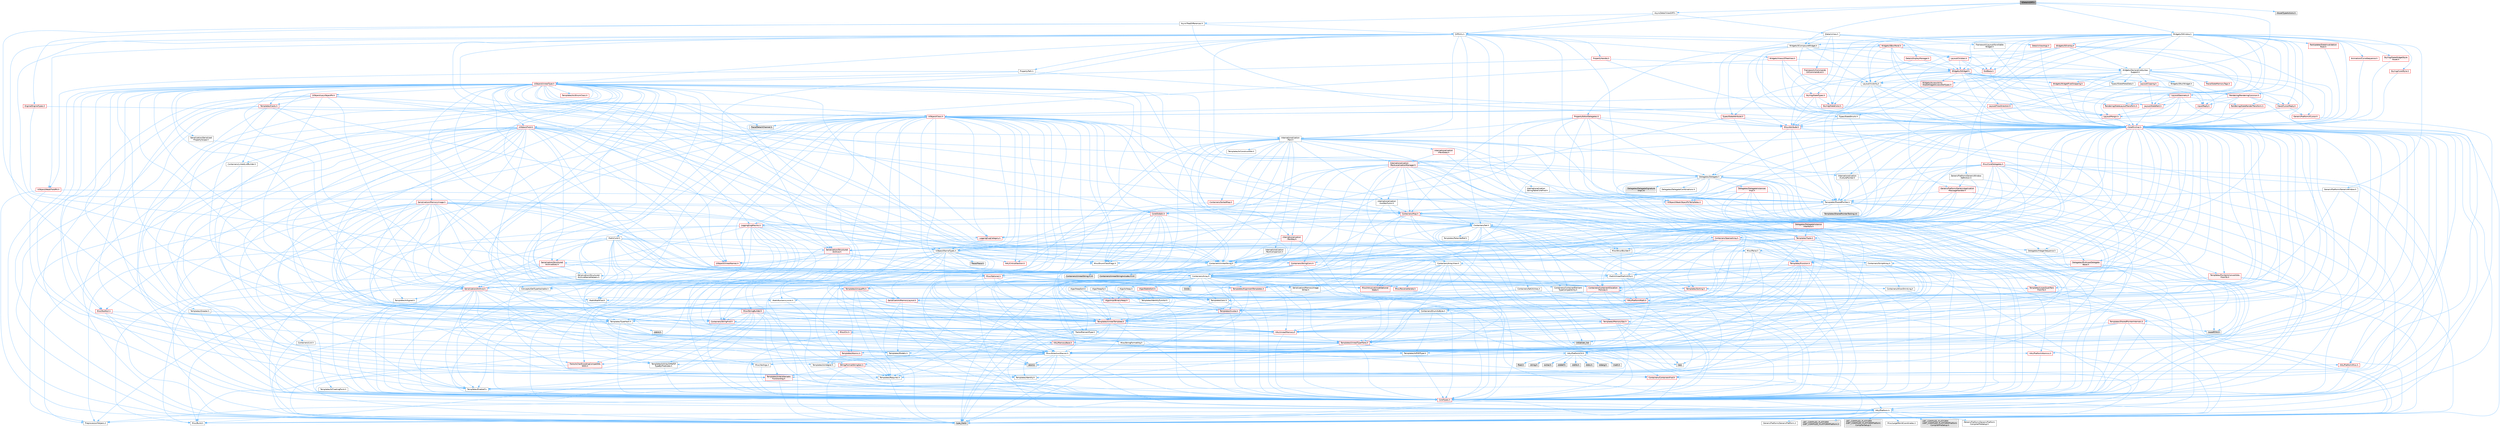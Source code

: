 digraph "SDetailsDiff.h"
{
 // INTERACTIVE_SVG=YES
 // LATEX_PDF_SIZE
  bgcolor="transparent";
  edge [fontname=Helvetica,fontsize=10,labelfontname=Helvetica,labelfontsize=10];
  node [fontname=Helvetica,fontsize=10,shape=box,height=0.2,width=0.4];
  Node1 [id="Node000001",label="SDetailsDiff.h",height=0.2,width=0.4,color="gray40", fillcolor="grey60", style="filled", fontcolor="black",tooltip=" "];
  Node1 -> Node2 [id="edge1_Node000001_Node000002",color="steelblue1",style="solid",tooltip=" "];
  Node2 [id="Node000002",label="AsyncDetailViewDiff.h",height=0.2,width=0.4,color="grey40", fillcolor="white", style="filled",URL="$dc/d54/AsyncDetailViewDiff_8h.html",tooltip=" "];
  Node2 -> Node3 [id="edge2_Node000002_Node000003",color="steelblue1",style="solid",tooltip=" "];
  Node3 [id="Node000003",label="AsyncTreeDifferences.h",height=0.2,width=0.4,color="grey40", fillcolor="white", style="filled",URL="$dd/d63/AsyncTreeDifferences_8h.html",tooltip=" "];
  Node3 -> Node4 [id="edge3_Node000003_Node000004",color="steelblue1",style="solid",tooltip=" "];
  Node4 [id="Node000004",label="DiffUtils.h",height=0.2,width=0.4,color="grey40", fillcolor="white", style="filled",URL="$d4/d91/DiffUtils_8h.html",tooltip=" "];
  Node4 -> Node5 [id="edge4_Node000004_Node000005",color="steelblue1",style="solid",tooltip=" "];
  Node5 [id="Node000005",label="Containers/Array.h",height=0.2,width=0.4,color="grey40", fillcolor="white", style="filled",URL="$df/dd0/Array_8h.html",tooltip=" "];
  Node5 -> Node6 [id="edge5_Node000005_Node000006",color="steelblue1",style="solid",tooltip=" "];
  Node6 [id="Node000006",label="CoreTypes.h",height=0.2,width=0.4,color="red", fillcolor="#FFF0F0", style="filled",URL="$dc/dec/CoreTypes_8h.html",tooltip=" "];
  Node6 -> Node7 [id="edge6_Node000006_Node000007",color="steelblue1",style="solid",tooltip=" "];
  Node7 [id="Node000007",label="HAL/Platform.h",height=0.2,width=0.4,color="grey40", fillcolor="white", style="filled",URL="$d9/dd0/Platform_8h.html",tooltip=" "];
  Node7 -> Node8 [id="edge7_Node000007_Node000008",color="steelblue1",style="solid",tooltip=" "];
  Node8 [id="Node000008",label="Misc/Build.h",height=0.2,width=0.4,color="grey40", fillcolor="white", style="filled",URL="$d3/dbb/Build_8h.html",tooltip=" "];
  Node7 -> Node9 [id="edge8_Node000007_Node000009",color="steelblue1",style="solid",tooltip=" "];
  Node9 [id="Node000009",label="Misc/LargeWorldCoordinates.h",height=0.2,width=0.4,color="grey40", fillcolor="white", style="filled",URL="$d2/dcb/LargeWorldCoordinates_8h.html",tooltip=" "];
  Node7 -> Node10 [id="edge9_Node000007_Node000010",color="steelblue1",style="solid",tooltip=" "];
  Node10 [id="Node000010",label="type_traits",height=0.2,width=0.4,color="grey60", fillcolor="#E0E0E0", style="filled",tooltip=" "];
  Node7 -> Node11 [id="edge10_Node000007_Node000011",color="steelblue1",style="solid",tooltip=" "];
  Node11 [id="Node000011",label="PreprocessorHelpers.h",height=0.2,width=0.4,color="grey40", fillcolor="white", style="filled",URL="$db/ddb/PreprocessorHelpers_8h.html",tooltip=" "];
  Node7 -> Node12 [id="edge11_Node000007_Node000012",color="steelblue1",style="solid",tooltip=" "];
  Node12 [id="Node000012",label="UBT_COMPILED_PLATFORM\l/UBT_COMPILED_PLATFORMPlatform\lCompilerPreSetup.h",height=0.2,width=0.4,color="grey60", fillcolor="#E0E0E0", style="filled",tooltip=" "];
  Node7 -> Node13 [id="edge12_Node000007_Node000013",color="steelblue1",style="solid",tooltip=" "];
  Node13 [id="Node000013",label="GenericPlatform/GenericPlatform\lCompilerPreSetup.h",height=0.2,width=0.4,color="grey40", fillcolor="white", style="filled",URL="$d9/dc8/GenericPlatformCompilerPreSetup_8h.html",tooltip=" "];
  Node7 -> Node14 [id="edge13_Node000007_Node000014",color="steelblue1",style="solid",tooltip=" "];
  Node14 [id="Node000014",label="GenericPlatform/GenericPlatform.h",height=0.2,width=0.4,color="grey40", fillcolor="white", style="filled",URL="$d6/d84/GenericPlatform_8h.html",tooltip=" "];
  Node7 -> Node15 [id="edge14_Node000007_Node000015",color="steelblue1",style="solid",tooltip=" "];
  Node15 [id="Node000015",label="UBT_COMPILED_PLATFORM\l/UBT_COMPILED_PLATFORMPlatform.h",height=0.2,width=0.4,color="grey60", fillcolor="#E0E0E0", style="filled",tooltip=" "];
  Node7 -> Node16 [id="edge15_Node000007_Node000016",color="steelblue1",style="solid",tooltip=" "];
  Node16 [id="Node000016",label="UBT_COMPILED_PLATFORM\l/UBT_COMPILED_PLATFORMPlatform\lCompilerSetup.h",height=0.2,width=0.4,color="grey60", fillcolor="#E0E0E0", style="filled",tooltip=" "];
  Node5 -> Node20 [id="edge16_Node000005_Node000020",color="steelblue1",style="solid",tooltip=" "];
  Node20 [id="Node000020",label="Misc/AssertionMacros.h",height=0.2,width=0.4,color="grey40", fillcolor="white", style="filled",URL="$d0/dfa/AssertionMacros_8h.html",tooltip=" "];
  Node20 -> Node6 [id="edge17_Node000020_Node000006",color="steelblue1",style="solid",tooltip=" "];
  Node20 -> Node7 [id="edge18_Node000020_Node000007",color="steelblue1",style="solid",tooltip=" "];
  Node20 -> Node21 [id="edge19_Node000020_Node000021",color="steelblue1",style="solid",tooltip=" "];
  Node21 [id="Node000021",label="HAL/PlatformMisc.h",height=0.2,width=0.4,color="red", fillcolor="#FFF0F0", style="filled",URL="$d0/df5/PlatformMisc_8h.html",tooltip=" "];
  Node21 -> Node6 [id="edge20_Node000021_Node000006",color="steelblue1",style="solid",tooltip=" "];
  Node20 -> Node11 [id="edge21_Node000020_Node000011",color="steelblue1",style="solid",tooltip=" "];
  Node20 -> Node57 [id="edge22_Node000020_Node000057",color="steelblue1",style="solid",tooltip=" "];
  Node57 [id="Node000057",label="Templates/EnableIf.h",height=0.2,width=0.4,color="grey40", fillcolor="white", style="filled",URL="$d7/d60/EnableIf_8h.html",tooltip=" "];
  Node57 -> Node6 [id="edge23_Node000057_Node000006",color="steelblue1",style="solid",tooltip=" "];
  Node20 -> Node58 [id="edge24_Node000020_Node000058",color="steelblue1",style="solid",tooltip=" "];
  Node58 [id="Node000058",label="Templates/IsArrayOrRefOf\lTypeByPredicate.h",height=0.2,width=0.4,color="grey40", fillcolor="white", style="filled",URL="$d6/da1/IsArrayOrRefOfTypeByPredicate_8h.html",tooltip=" "];
  Node58 -> Node6 [id="edge25_Node000058_Node000006",color="steelblue1",style="solid",tooltip=" "];
  Node20 -> Node59 [id="edge26_Node000020_Node000059",color="steelblue1",style="solid",tooltip=" "];
  Node59 [id="Node000059",label="Templates/IsValidVariadic\lFunctionArg.h",height=0.2,width=0.4,color="red", fillcolor="#FFF0F0", style="filled",URL="$d0/dc8/IsValidVariadicFunctionArg_8h.html",tooltip=" "];
  Node59 -> Node6 [id="edge27_Node000059_Node000006",color="steelblue1",style="solid",tooltip=" "];
  Node59 -> Node10 [id="edge28_Node000059_Node000010",color="steelblue1",style="solid",tooltip=" "];
  Node20 -> Node61 [id="edge29_Node000020_Node000061",color="steelblue1",style="solid",tooltip=" "];
  Node61 [id="Node000061",label="Traits/IsCharEncodingCompatible\lWith.h",height=0.2,width=0.4,color="red", fillcolor="#FFF0F0", style="filled",URL="$df/dd1/IsCharEncodingCompatibleWith_8h.html",tooltip=" "];
  Node61 -> Node10 [id="edge30_Node000061_Node000010",color="steelblue1",style="solid",tooltip=" "];
  Node20 -> Node63 [id="edge31_Node000020_Node000063",color="steelblue1",style="solid",tooltip=" "];
  Node63 [id="Node000063",label="Misc/VarArgs.h",height=0.2,width=0.4,color="grey40", fillcolor="white", style="filled",URL="$d5/d6f/VarArgs_8h.html",tooltip=" "];
  Node63 -> Node6 [id="edge32_Node000063_Node000006",color="steelblue1",style="solid",tooltip=" "];
  Node20 -> Node64 [id="edge33_Node000020_Node000064",color="steelblue1",style="solid",tooltip=" "];
  Node64 [id="Node000064",label="String/FormatStringSan.h",height=0.2,width=0.4,color="red", fillcolor="#FFF0F0", style="filled",URL="$d3/d8b/FormatStringSan_8h.html",tooltip=" "];
  Node64 -> Node10 [id="edge34_Node000064_Node000010",color="steelblue1",style="solid",tooltip=" "];
  Node64 -> Node6 [id="edge35_Node000064_Node000006",color="steelblue1",style="solid",tooltip=" "];
  Node64 -> Node65 [id="edge36_Node000064_Node000065",color="steelblue1",style="solid",tooltip=" "];
  Node65 [id="Node000065",label="Templates/Requires.h",height=0.2,width=0.4,color="grey40", fillcolor="white", style="filled",URL="$dc/d96/Requires_8h.html",tooltip=" "];
  Node65 -> Node57 [id="edge37_Node000065_Node000057",color="steelblue1",style="solid",tooltip=" "];
  Node65 -> Node10 [id="edge38_Node000065_Node000010",color="steelblue1",style="solid",tooltip=" "];
  Node64 -> Node66 [id="edge39_Node000064_Node000066",color="steelblue1",style="solid",tooltip=" "];
  Node66 [id="Node000066",label="Templates/Identity.h",height=0.2,width=0.4,color="grey40", fillcolor="white", style="filled",URL="$d0/dd5/Identity_8h.html",tooltip=" "];
  Node64 -> Node59 [id="edge40_Node000064_Node000059",color="steelblue1",style="solid",tooltip=" "];
  Node64 -> Node29 [id="edge41_Node000064_Node000029",color="steelblue1",style="solid",tooltip=" "];
  Node29 [id="Node000029",label="Containers/ContainersFwd.h",height=0.2,width=0.4,color="red", fillcolor="#FFF0F0", style="filled",URL="$d4/d0a/ContainersFwd_8h.html",tooltip=" "];
  Node29 -> Node7 [id="edge42_Node000029_Node000007",color="steelblue1",style="solid",tooltip=" "];
  Node29 -> Node6 [id="edge43_Node000029_Node000006",color="steelblue1",style="solid",tooltip=" "];
  Node20 -> Node70 [id="edge44_Node000020_Node000070",color="steelblue1",style="solid",tooltip=" "];
  Node70 [id="Node000070",label="atomic",height=0.2,width=0.4,color="grey60", fillcolor="#E0E0E0", style="filled",tooltip=" "];
  Node5 -> Node71 [id="edge45_Node000005_Node000071",color="steelblue1",style="solid",tooltip=" "];
  Node71 [id="Node000071",label="Misc/IntrusiveUnsetOptional\lState.h",height=0.2,width=0.4,color="red", fillcolor="#FFF0F0", style="filled",URL="$d2/d0a/IntrusiveUnsetOptionalState_8h.html",tooltip=" "];
  Node5 -> Node73 [id="edge46_Node000005_Node000073",color="steelblue1",style="solid",tooltip=" "];
  Node73 [id="Node000073",label="Misc/ReverseIterate.h",height=0.2,width=0.4,color="red", fillcolor="#FFF0F0", style="filled",URL="$db/de3/ReverseIterate_8h.html",tooltip=" "];
  Node73 -> Node7 [id="edge47_Node000073_Node000007",color="steelblue1",style="solid",tooltip=" "];
  Node5 -> Node75 [id="edge48_Node000005_Node000075",color="steelblue1",style="solid",tooltip=" "];
  Node75 [id="Node000075",label="HAL/UnrealMemory.h",height=0.2,width=0.4,color="red", fillcolor="#FFF0F0", style="filled",URL="$d9/d96/UnrealMemory_8h.html",tooltip=" "];
  Node75 -> Node6 [id="edge49_Node000075_Node000006",color="steelblue1",style="solid",tooltip=" "];
  Node75 -> Node79 [id="edge50_Node000075_Node000079",color="steelblue1",style="solid",tooltip=" "];
  Node79 [id="Node000079",label="HAL/MemoryBase.h",height=0.2,width=0.4,color="red", fillcolor="#FFF0F0", style="filled",URL="$d6/d9f/MemoryBase_8h.html",tooltip=" "];
  Node79 -> Node6 [id="edge51_Node000079_Node000006",color="steelblue1",style="solid",tooltip=" "];
  Node79 -> Node50 [id="edge52_Node000079_Node000050",color="steelblue1",style="solid",tooltip=" "];
  Node50 [id="Node000050",label="HAL/PlatformAtomics.h",height=0.2,width=0.4,color="red", fillcolor="#FFF0F0", style="filled",URL="$d3/d36/PlatformAtomics_8h.html",tooltip=" "];
  Node50 -> Node6 [id="edge53_Node000050_Node000006",color="steelblue1",style="solid",tooltip=" "];
  Node79 -> Node33 [id="edge54_Node000079_Node000033",color="steelblue1",style="solid",tooltip=" "];
  Node33 [id="Node000033",label="HAL/PlatformCrt.h",height=0.2,width=0.4,color="grey40", fillcolor="white", style="filled",URL="$d8/d75/PlatformCrt_8h.html",tooltip=" "];
  Node33 -> Node34 [id="edge55_Node000033_Node000034",color="steelblue1",style="solid",tooltip=" "];
  Node34 [id="Node000034",label="new",height=0.2,width=0.4,color="grey60", fillcolor="#E0E0E0", style="filled",tooltip=" "];
  Node33 -> Node35 [id="edge56_Node000033_Node000035",color="steelblue1",style="solid",tooltip=" "];
  Node35 [id="Node000035",label="wchar.h",height=0.2,width=0.4,color="grey60", fillcolor="#E0E0E0", style="filled",tooltip=" "];
  Node33 -> Node36 [id="edge57_Node000033_Node000036",color="steelblue1",style="solid",tooltip=" "];
  Node36 [id="Node000036",label="stddef.h",height=0.2,width=0.4,color="grey60", fillcolor="#E0E0E0", style="filled",tooltip=" "];
  Node33 -> Node37 [id="edge58_Node000033_Node000037",color="steelblue1",style="solid",tooltip=" "];
  Node37 [id="Node000037",label="stdlib.h",height=0.2,width=0.4,color="grey60", fillcolor="#E0E0E0", style="filled",tooltip=" "];
  Node33 -> Node38 [id="edge59_Node000033_Node000038",color="steelblue1",style="solid",tooltip=" "];
  Node38 [id="Node000038",label="stdio.h",height=0.2,width=0.4,color="grey60", fillcolor="#E0E0E0", style="filled",tooltip=" "];
  Node33 -> Node39 [id="edge60_Node000033_Node000039",color="steelblue1",style="solid",tooltip=" "];
  Node39 [id="Node000039",label="stdarg.h",height=0.2,width=0.4,color="grey60", fillcolor="#E0E0E0", style="filled",tooltip=" "];
  Node33 -> Node40 [id="edge61_Node000033_Node000040",color="steelblue1",style="solid",tooltip=" "];
  Node40 [id="Node000040",label="math.h",height=0.2,width=0.4,color="grey60", fillcolor="#E0E0E0", style="filled",tooltip=" "];
  Node33 -> Node41 [id="edge62_Node000033_Node000041",color="steelblue1",style="solid",tooltip=" "];
  Node41 [id="Node000041",label="float.h",height=0.2,width=0.4,color="grey60", fillcolor="#E0E0E0", style="filled",tooltip=" "];
  Node33 -> Node42 [id="edge63_Node000033_Node000042",color="steelblue1",style="solid",tooltip=" "];
  Node42 [id="Node000042",label="string.h",height=0.2,width=0.4,color="grey60", fillcolor="#E0E0E0", style="filled",tooltip=" "];
  Node79 -> Node83 [id="edge64_Node000079_Node000083",color="steelblue1",style="solid",tooltip=" "];
  Node83 [id="Node000083",label="Templates/Atomic.h",height=0.2,width=0.4,color="red", fillcolor="#FFF0F0", style="filled",URL="$d3/d91/Atomic_8h.html",tooltip=" "];
  Node83 -> Node86 [id="edge65_Node000083_Node000086",color="steelblue1",style="solid",tooltip=" "];
  Node86 [id="Node000086",label="Templates/IsIntegral.h",height=0.2,width=0.4,color="grey40", fillcolor="white", style="filled",URL="$da/d64/IsIntegral_8h.html",tooltip=" "];
  Node86 -> Node6 [id="edge66_Node000086_Node000006",color="steelblue1",style="solid",tooltip=" "];
  Node83 -> Node70 [id="edge67_Node000083_Node000070",color="steelblue1",style="solid",tooltip=" "];
  Node5 -> Node96 [id="edge68_Node000005_Node000096",color="steelblue1",style="solid",tooltip=" "];
  Node96 [id="Node000096",label="Templates/UnrealTypeTraits.h",height=0.2,width=0.4,color="red", fillcolor="#FFF0F0", style="filled",URL="$d2/d2d/UnrealTypeTraits_8h.html",tooltip=" "];
  Node96 -> Node6 [id="edge69_Node000096_Node000006",color="steelblue1",style="solid",tooltip=" "];
  Node96 -> Node20 [id="edge70_Node000096_Node000020",color="steelblue1",style="solid",tooltip=" "];
  Node96 -> Node57 [id="edge71_Node000096_Node000057",color="steelblue1",style="solid",tooltip=" "];
  Node96 -> Node98 [id="edge72_Node000096_Node000098",color="steelblue1",style="solid",tooltip=" "];
  Node98 [id="Node000098",label="Templates/Models.h",height=0.2,width=0.4,color="grey40", fillcolor="white", style="filled",URL="$d3/d0c/Models_8h.html",tooltip=" "];
  Node98 -> Node66 [id="edge73_Node000098_Node000066",color="steelblue1",style="solid",tooltip=" "];
  Node96 -> Node99 [id="edge74_Node000096_Node000099",color="steelblue1",style="solid",tooltip=" "];
  Node99 [id="Node000099",label="Templates/IsPODType.h",height=0.2,width=0.4,color="grey40", fillcolor="white", style="filled",URL="$d7/db1/IsPODType_8h.html",tooltip=" "];
  Node99 -> Node6 [id="edge75_Node000099_Node000006",color="steelblue1",style="solid",tooltip=" "];
  Node5 -> Node101 [id="edge76_Node000005_Node000101",color="steelblue1",style="solid",tooltip=" "];
  Node101 [id="Node000101",label="Templates/UnrealTemplate.h",height=0.2,width=0.4,color="red", fillcolor="#FFF0F0", style="filled",URL="$d4/d24/UnrealTemplate_8h.html",tooltip=" "];
  Node101 -> Node6 [id="edge77_Node000101_Node000006",color="steelblue1",style="solid",tooltip=" "];
  Node101 -> Node75 [id="edge78_Node000101_Node000075",color="steelblue1",style="solid",tooltip=" "];
  Node101 -> Node96 [id="edge79_Node000101_Node000096",color="steelblue1",style="solid",tooltip=" "];
  Node101 -> Node65 [id="edge80_Node000101_Node000065",color="steelblue1",style="solid",tooltip=" "];
  Node101 -> Node66 [id="edge81_Node000101_Node000066",color="steelblue1",style="solid",tooltip=" "];
  Node101 -> Node10 [id="edge82_Node000101_Node000010",color="steelblue1",style="solid",tooltip=" "];
  Node5 -> Node107 [id="edge83_Node000005_Node000107",color="steelblue1",style="solid",tooltip=" "];
  Node107 [id="Node000107",label="Containers/AllowShrinking.h",height=0.2,width=0.4,color="grey40", fillcolor="white", style="filled",URL="$d7/d1a/AllowShrinking_8h.html",tooltip=" "];
  Node107 -> Node6 [id="edge84_Node000107_Node000006",color="steelblue1",style="solid",tooltip=" "];
  Node5 -> Node108 [id="edge85_Node000005_Node000108",color="steelblue1",style="solid",tooltip=" "];
  Node108 [id="Node000108",label="Containers/ContainerAllocation\lPolicies.h",height=0.2,width=0.4,color="red", fillcolor="#FFF0F0", style="filled",URL="$d7/dff/ContainerAllocationPolicies_8h.html",tooltip=" "];
  Node108 -> Node6 [id="edge86_Node000108_Node000006",color="steelblue1",style="solid",tooltip=" "];
  Node108 -> Node108 [id="edge87_Node000108_Node000108",color="steelblue1",style="solid",tooltip=" "];
  Node108 -> Node110 [id="edge88_Node000108_Node000110",color="steelblue1",style="solid",tooltip=" "];
  Node110 [id="Node000110",label="HAL/PlatformMath.h",height=0.2,width=0.4,color="red", fillcolor="#FFF0F0", style="filled",URL="$dc/d53/PlatformMath_8h.html",tooltip=" "];
  Node110 -> Node6 [id="edge89_Node000110_Node000006",color="steelblue1",style="solid",tooltip=" "];
  Node108 -> Node75 [id="edge90_Node000108_Node000075",color="steelblue1",style="solid",tooltip=" "];
  Node108 -> Node43 [id="edge91_Node000108_Node000043",color="steelblue1",style="solid",tooltip=" "];
  Node43 [id="Node000043",label="Math/NumericLimits.h",height=0.2,width=0.4,color="grey40", fillcolor="white", style="filled",URL="$df/d1b/NumericLimits_8h.html",tooltip=" "];
  Node43 -> Node6 [id="edge92_Node000043_Node000006",color="steelblue1",style="solid",tooltip=" "];
  Node108 -> Node20 [id="edge93_Node000108_Node000020",color="steelblue1",style="solid",tooltip=" "];
  Node108 -> Node119 [id="edge94_Node000108_Node000119",color="steelblue1",style="solid",tooltip=" "];
  Node119 [id="Node000119",label="Templates/MemoryOps.h",height=0.2,width=0.4,color="red", fillcolor="#FFF0F0", style="filled",URL="$db/dea/MemoryOps_8h.html",tooltip=" "];
  Node119 -> Node6 [id="edge95_Node000119_Node000006",color="steelblue1",style="solid",tooltip=" "];
  Node119 -> Node75 [id="edge96_Node000119_Node000075",color="steelblue1",style="solid",tooltip=" "];
  Node119 -> Node65 [id="edge97_Node000119_Node000065",color="steelblue1",style="solid",tooltip=" "];
  Node119 -> Node96 [id="edge98_Node000119_Node000096",color="steelblue1",style="solid",tooltip=" "];
  Node119 -> Node34 [id="edge99_Node000119_Node000034",color="steelblue1",style="solid",tooltip=" "];
  Node119 -> Node10 [id="edge100_Node000119_Node000010",color="steelblue1",style="solid",tooltip=" "];
  Node108 -> Node10 [id="edge101_Node000108_Node000010",color="steelblue1",style="solid",tooltip=" "];
  Node5 -> Node120 [id="edge102_Node000005_Node000120",color="steelblue1",style="solid",tooltip=" "];
  Node120 [id="Node000120",label="Containers/ContainerElement\lTypeCompatibility.h",height=0.2,width=0.4,color="grey40", fillcolor="white", style="filled",URL="$df/ddf/ContainerElementTypeCompatibility_8h.html",tooltip=" "];
  Node120 -> Node6 [id="edge103_Node000120_Node000006",color="steelblue1",style="solid",tooltip=" "];
  Node120 -> Node96 [id="edge104_Node000120_Node000096",color="steelblue1",style="solid",tooltip=" "];
  Node5 -> Node121 [id="edge105_Node000005_Node000121",color="steelblue1",style="solid",tooltip=" "];
  Node121 [id="Node000121",label="Serialization/Archive.h",height=0.2,width=0.4,color="red", fillcolor="#FFF0F0", style="filled",URL="$d7/d3b/Archive_8h.html",tooltip=" "];
  Node121 -> Node6 [id="edge106_Node000121_Node000006",color="steelblue1",style="solid",tooltip=" "];
  Node121 -> Node30 [id="edge107_Node000121_Node000030",color="steelblue1",style="solid",tooltip=" "];
  Node30 [id="Node000030",label="Math/MathFwd.h",height=0.2,width=0.4,color="grey40", fillcolor="white", style="filled",URL="$d2/d10/MathFwd_8h.html",tooltip=" "];
  Node30 -> Node7 [id="edge108_Node000030_Node000007",color="steelblue1",style="solid",tooltip=" "];
  Node121 -> Node20 [id="edge109_Node000121_Node000020",color="steelblue1",style="solid",tooltip=" "];
  Node121 -> Node8 [id="edge110_Node000121_Node000008",color="steelblue1",style="solid",tooltip=" "];
  Node121 -> Node63 [id="edge111_Node000121_Node000063",color="steelblue1",style="solid",tooltip=" "];
  Node121 -> Node57 [id="edge112_Node000121_Node000057",color="steelblue1",style="solid",tooltip=" "];
  Node121 -> Node58 [id="edge113_Node000121_Node000058",color="steelblue1",style="solid",tooltip=" "];
  Node121 -> Node115 [id="edge114_Node000121_Node000115",color="steelblue1",style="solid",tooltip=" "];
  Node115 [id="Node000115",label="Templates/IsSigned.h",height=0.2,width=0.4,color="grey40", fillcolor="white", style="filled",URL="$d8/dd8/IsSigned_8h.html",tooltip=" "];
  Node115 -> Node6 [id="edge115_Node000115_Node000006",color="steelblue1",style="solid",tooltip=" "];
  Node121 -> Node59 [id="edge116_Node000121_Node000059",color="steelblue1",style="solid",tooltip=" "];
  Node121 -> Node101 [id="edge117_Node000121_Node000101",color="steelblue1",style="solid",tooltip=" "];
  Node121 -> Node61 [id="edge118_Node000121_Node000061",color="steelblue1",style="solid",tooltip=" "];
  Node5 -> Node131 [id="edge119_Node000005_Node000131",color="steelblue1",style="solid",tooltip=" "];
  Node131 [id="Node000131",label="Serialization/MemoryImage\lWriter.h",height=0.2,width=0.4,color="grey40", fillcolor="white", style="filled",URL="$d0/d08/MemoryImageWriter_8h.html",tooltip=" "];
  Node131 -> Node6 [id="edge120_Node000131_Node000006",color="steelblue1",style="solid",tooltip=" "];
  Node131 -> Node132 [id="edge121_Node000131_Node000132",color="steelblue1",style="solid",tooltip=" "];
  Node132 [id="Node000132",label="Serialization/MemoryLayout.h",height=0.2,width=0.4,color="red", fillcolor="#FFF0F0", style="filled",URL="$d7/d66/MemoryLayout_8h.html",tooltip=" "];
  Node132 -> Node135 [id="edge122_Node000132_Node000135",color="steelblue1",style="solid",tooltip=" "];
  Node135 [id="Node000135",label="Containers/EnumAsByte.h",height=0.2,width=0.4,color="grey40", fillcolor="white", style="filled",URL="$d6/d9a/EnumAsByte_8h.html",tooltip=" "];
  Node135 -> Node6 [id="edge123_Node000135_Node000006",color="steelblue1",style="solid",tooltip=" "];
  Node135 -> Node99 [id="edge124_Node000135_Node000099",color="steelblue1",style="solid",tooltip=" "];
  Node135 -> Node136 [id="edge125_Node000135_Node000136",color="steelblue1",style="solid",tooltip=" "];
  Node136 [id="Node000136",label="Templates/TypeHash.h",height=0.2,width=0.4,color="grey40", fillcolor="white", style="filled",URL="$d1/d62/TypeHash_8h.html",tooltip=" "];
  Node136 -> Node6 [id="edge126_Node000136_Node000006",color="steelblue1",style="solid",tooltip=" "];
  Node136 -> Node65 [id="edge127_Node000136_Node000065",color="steelblue1",style="solid",tooltip=" "];
  Node136 -> Node137 [id="edge128_Node000136_Node000137",color="steelblue1",style="solid",tooltip=" "];
  Node137 [id="Node000137",label="Misc/Crc.h",height=0.2,width=0.4,color="red", fillcolor="#FFF0F0", style="filled",URL="$d4/dd2/Crc_8h.html",tooltip=" "];
  Node137 -> Node6 [id="edge129_Node000137_Node000006",color="steelblue1",style="solid",tooltip=" "];
  Node137 -> Node20 [id="edge130_Node000137_Node000020",color="steelblue1",style="solid",tooltip=" "];
  Node137 -> Node96 [id="edge131_Node000137_Node000096",color="steelblue1",style="solid",tooltip=" "];
  Node136 -> Node142 [id="edge132_Node000136_Node000142",color="steelblue1",style="solid",tooltip=" "];
  Node142 [id="Node000142",label="stdint.h",height=0.2,width=0.4,color="grey60", fillcolor="#E0E0E0", style="filled",tooltip=" "];
  Node136 -> Node10 [id="edge133_Node000136_Node000010",color="steelblue1",style="solid",tooltip=" "];
  Node132 -> Node23 [id="edge134_Node000132_Node000023",color="steelblue1",style="solid",tooltip=" "];
  Node23 [id="Node000023",label="Containers/StringFwd.h",height=0.2,width=0.4,color="red", fillcolor="#FFF0F0", style="filled",URL="$df/d37/StringFwd_8h.html",tooltip=" "];
  Node23 -> Node6 [id="edge135_Node000023_Node000006",color="steelblue1",style="solid",tooltip=" "];
  Node23 -> Node24 [id="edge136_Node000023_Node000024",color="steelblue1",style="solid",tooltip=" "];
  Node24 [id="Node000024",label="Traits/ElementType.h",height=0.2,width=0.4,color="grey40", fillcolor="white", style="filled",URL="$d5/d4f/ElementType_8h.html",tooltip=" "];
  Node24 -> Node7 [id="edge137_Node000024_Node000007",color="steelblue1",style="solid",tooltip=" "];
  Node24 -> Node25 [id="edge138_Node000024_Node000025",color="steelblue1",style="solid",tooltip=" "];
  Node25 [id="Node000025",label="initializer_list",height=0.2,width=0.4,color="grey60", fillcolor="#E0E0E0", style="filled",tooltip=" "];
  Node24 -> Node10 [id="edge139_Node000024_Node000010",color="steelblue1",style="solid",tooltip=" "];
  Node132 -> Node75 [id="edge140_Node000132_Node000075",color="steelblue1",style="solid",tooltip=" "];
  Node132 -> Node57 [id="edge141_Node000132_Node000057",color="steelblue1",style="solid",tooltip=" "];
  Node132 -> Node98 [id="edge142_Node000132_Node000098",color="steelblue1",style="solid",tooltip=" "];
  Node132 -> Node101 [id="edge143_Node000132_Node000101",color="steelblue1",style="solid",tooltip=" "];
  Node5 -> Node145 [id="edge144_Node000005_Node000145",color="steelblue1",style="solid",tooltip=" "];
  Node145 [id="Node000145",label="Algo/Heapify.h",height=0.2,width=0.4,color="grey40", fillcolor="white", style="filled",URL="$d0/d2a/Heapify_8h.html",tooltip=" "];
  Node145 -> Node146 [id="edge145_Node000145_Node000146",color="steelblue1",style="solid",tooltip=" "];
  Node146 [id="Node000146",label="Algo/Impl/BinaryHeap.h",height=0.2,width=0.4,color="red", fillcolor="#FFF0F0", style="filled",URL="$d7/da3/Algo_2Impl_2BinaryHeap_8h.html",tooltip=" "];
  Node146 -> Node147 [id="edge146_Node000146_Node000147",color="steelblue1",style="solid",tooltip=" "];
  Node147 [id="Node000147",label="Templates/Invoke.h",height=0.2,width=0.4,color="red", fillcolor="#FFF0F0", style="filled",URL="$d7/deb/Invoke_8h.html",tooltip=" "];
  Node147 -> Node6 [id="edge147_Node000147_Node000006",color="steelblue1",style="solid",tooltip=" "];
  Node147 -> Node101 [id="edge148_Node000147_Node000101",color="steelblue1",style="solid",tooltip=" "];
  Node147 -> Node10 [id="edge149_Node000147_Node000010",color="steelblue1",style="solid",tooltip=" "];
  Node146 -> Node10 [id="edge150_Node000146_Node000010",color="steelblue1",style="solid",tooltip=" "];
  Node145 -> Node151 [id="edge151_Node000145_Node000151",color="steelblue1",style="solid",tooltip=" "];
  Node151 [id="Node000151",label="Templates/IdentityFunctor.h",height=0.2,width=0.4,color="grey40", fillcolor="white", style="filled",URL="$d7/d2e/IdentityFunctor_8h.html",tooltip=" "];
  Node151 -> Node7 [id="edge152_Node000151_Node000007",color="steelblue1",style="solid",tooltip=" "];
  Node145 -> Node147 [id="edge153_Node000145_Node000147",color="steelblue1",style="solid",tooltip=" "];
  Node145 -> Node152 [id="edge154_Node000145_Node000152",color="steelblue1",style="solid",tooltip=" "];
  Node152 [id="Node000152",label="Templates/Less.h",height=0.2,width=0.4,color="grey40", fillcolor="white", style="filled",URL="$de/dc8/Less_8h.html",tooltip=" "];
  Node152 -> Node6 [id="edge155_Node000152_Node000006",color="steelblue1",style="solid",tooltip=" "];
  Node152 -> Node101 [id="edge156_Node000152_Node000101",color="steelblue1",style="solid",tooltip=" "];
  Node145 -> Node101 [id="edge157_Node000145_Node000101",color="steelblue1",style="solid",tooltip=" "];
  Node5 -> Node153 [id="edge158_Node000005_Node000153",color="steelblue1",style="solid",tooltip=" "];
  Node153 [id="Node000153",label="Algo/HeapSort.h",height=0.2,width=0.4,color="grey40", fillcolor="white", style="filled",URL="$d3/d92/HeapSort_8h.html",tooltip=" "];
  Node153 -> Node146 [id="edge159_Node000153_Node000146",color="steelblue1",style="solid",tooltip=" "];
  Node153 -> Node151 [id="edge160_Node000153_Node000151",color="steelblue1",style="solid",tooltip=" "];
  Node153 -> Node152 [id="edge161_Node000153_Node000152",color="steelblue1",style="solid",tooltip=" "];
  Node153 -> Node101 [id="edge162_Node000153_Node000101",color="steelblue1",style="solid",tooltip=" "];
  Node5 -> Node154 [id="edge163_Node000005_Node000154",color="steelblue1",style="solid",tooltip=" "];
  Node154 [id="Node000154",label="Algo/IsHeap.h",height=0.2,width=0.4,color="grey40", fillcolor="white", style="filled",URL="$de/d32/IsHeap_8h.html",tooltip=" "];
  Node154 -> Node146 [id="edge164_Node000154_Node000146",color="steelblue1",style="solid",tooltip=" "];
  Node154 -> Node151 [id="edge165_Node000154_Node000151",color="steelblue1",style="solid",tooltip=" "];
  Node154 -> Node147 [id="edge166_Node000154_Node000147",color="steelblue1",style="solid",tooltip=" "];
  Node154 -> Node152 [id="edge167_Node000154_Node000152",color="steelblue1",style="solid",tooltip=" "];
  Node154 -> Node101 [id="edge168_Node000154_Node000101",color="steelblue1",style="solid",tooltip=" "];
  Node5 -> Node146 [id="edge169_Node000005_Node000146",color="steelblue1",style="solid",tooltip=" "];
  Node5 -> Node155 [id="edge170_Node000005_Node000155",color="steelblue1",style="solid",tooltip=" "];
  Node155 [id="Node000155",label="Algo/StableSort.h",height=0.2,width=0.4,color="red", fillcolor="#FFF0F0", style="filled",URL="$d7/d3c/StableSort_8h.html",tooltip=" "];
  Node155 -> Node151 [id="edge171_Node000155_Node000151",color="steelblue1",style="solid",tooltip=" "];
  Node155 -> Node147 [id="edge172_Node000155_Node000147",color="steelblue1",style="solid",tooltip=" "];
  Node155 -> Node152 [id="edge173_Node000155_Node000152",color="steelblue1",style="solid",tooltip=" "];
  Node155 -> Node101 [id="edge174_Node000155_Node000101",color="steelblue1",style="solid",tooltip=" "];
  Node5 -> Node158 [id="edge175_Node000005_Node000158",color="steelblue1",style="solid",tooltip=" "];
  Node158 [id="Node000158",label="Concepts/GetTypeHashable.h",height=0.2,width=0.4,color="grey40", fillcolor="white", style="filled",URL="$d3/da2/GetTypeHashable_8h.html",tooltip=" "];
  Node158 -> Node6 [id="edge176_Node000158_Node000006",color="steelblue1",style="solid",tooltip=" "];
  Node158 -> Node136 [id="edge177_Node000158_Node000136",color="steelblue1",style="solid",tooltip=" "];
  Node5 -> Node151 [id="edge178_Node000005_Node000151",color="steelblue1",style="solid",tooltip=" "];
  Node5 -> Node147 [id="edge179_Node000005_Node000147",color="steelblue1",style="solid",tooltip=" "];
  Node5 -> Node152 [id="edge180_Node000005_Node000152",color="steelblue1",style="solid",tooltip=" "];
  Node5 -> Node159 [id="edge181_Node000005_Node000159",color="steelblue1",style="solid",tooltip=" "];
  Node159 [id="Node000159",label="Templates/LosesQualifiers\lFromTo.h",height=0.2,width=0.4,color="red", fillcolor="#FFF0F0", style="filled",URL="$d2/db3/LosesQualifiersFromTo_8h.html",tooltip=" "];
  Node159 -> Node10 [id="edge182_Node000159_Node000010",color="steelblue1",style="solid",tooltip=" "];
  Node5 -> Node65 [id="edge183_Node000005_Node000065",color="steelblue1",style="solid",tooltip=" "];
  Node5 -> Node160 [id="edge184_Node000005_Node000160",color="steelblue1",style="solid",tooltip=" "];
  Node160 [id="Node000160",label="Templates/Sorting.h",height=0.2,width=0.4,color="red", fillcolor="#FFF0F0", style="filled",URL="$d3/d9e/Sorting_8h.html",tooltip=" "];
  Node160 -> Node6 [id="edge185_Node000160_Node000006",color="steelblue1",style="solid",tooltip=" "];
  Node160 -> Node110 [id="edge186_Node000160_Node000110",color="steelblue1",style="solid",tooltip=" "];
  Node160 -> Node152 [id="edge187_Node000160_Node000152",color="steelblue1",style="solid",tooltip=" "];
  Node5 -> Node164 [id="edge188_Node000005_Node000164",color="steelblue1",style="solid",tooltip=" "];
  Node164 [id="Node000164",label="Templates/AlignmentTemplates.h",height=0.2,width=0.4,color="red", fillcolor="#FFF0F0", style="filled",URL="$dd/d32/AlignmentTemplates_8h.html",tooltip=" "];
  Node164 -> Node6 [id="edge189_Node000164_Node000006",color="steelblue1",style="solid",tooltip=" "];
  Node164 -> Node86 [id="edge190_Node000164_Node000086",color="steelblue1",style="solid",tooltip=" "];
  Node5 -> Node24 [id="edge191_Node000005_Node000024",color="steelblue1",style="solid",tooltip=" "];
  Node5 -> Node116 [id="edge192_Node000005_Node000116",color="steelblue1",style="solid",tooltip=" "];
  Node116 [id="Node000116",label="limits",height=0.2,width=0.4,color="grey60", fillcolor="#E0E0E0", style="filled",tooltip=" "];
  Node5 -> Node10 [id="edge193_Node000005_Node000010",color="steelblue1",style="solid",tooltip=" "];
  Node4 -> Node165 [id="edge194_Node000004_Node000165",color="steelblue1",style="solid",tooltip=" "];
  Node165 [id="Node000165",label="Containers/Set.h",height=0.2,width=0.4,color="grey40", fillcolor="white", style="filled",URL="$d4/d45/Set_8h.html",tooltip=" "];
  Node165 -> Node108 [id="edge195_Node000165_Node000108",color="steelblue1",style="solid",tooltip=" "];
  Node165 -> Node120 [id="edge196_Node000165_Node000120",color="steelblue1",style="solid",tooltip=" "];
  Node165 -> Node166 [id="edge197_Node000165_Node000166",color="steelblue1",style="solid",tooltip=" "];
  Node166 [id="Node000166",label="Containers/SetUtilities.h",height=0.2,width=0.4,color="grey40", fillcolor="white", style="filled",URL="$dc/de5/SetUtilities_8h.html",tooltip=" "];
  Node166 -> Node6 [id="edge198_Node000166_Node000006",color="steelblue1",style="solid",tooltip=" "];
  Node166 -> Node132 [id="edge199_Node000166_Node000132",color="steelblue1",style="solid",tooltip=" "];
  Node166 -> Node119 [id="edge200_Node000166_Node000119",color="steelblue1",style="solid",tooltip=" "];
  Node166 -> Node96 [id="edge201_Node000166_Node000096",color="steelblue1",style="solid",tooltip=" "];
  Node165 -> Node167 [id="edge202_Node000165_Node000167",color="steelblue1",style="solid",tooltip=" "];
  Node167 [id="Node000167",label="Containers/SparseArray.h",height=0.2,width=0.4,color="red", fillcolor="#FFF0F0", style="filled",URL="$d5/dbf/SparseArray_8h.html",tooltip=" "];
  Node167 -> Node6 [id="edge203_Node000167_Node000006",color="steelblue1",style="solid",tooltip=" "];
  Node167 -> Node20 [id="edge204_Node000167_Node000020",color="steelblue1",style="solid",tooltip=" "];
  Node167 -> Node75 [id="edge205_Node000167_Node000075",color="steelblue1",style="solid",tooltip=" "];
  Node167 -> Node96 [id="edge206_Node000167_Node000096",color="steelblue1",style="solid",tooltip=" "];
  Node167 -> Node101 [id="edge207_Node000167_Node000101",color="steelblue1",style="solid",tooltip=" "];
  Node167 -> Node108 [id="edge208_Node000167_Node000108",color="steelblue1",style="solid",tooltip=" "];
  Node167 -> Node152 [id="edge209_Node000167_Node000152",color="steelblue1",style="solid",tooltip=" "];
  Node167 -> Node5 [id="edge210_Node000167_Node000005",color="steelblue1",style="solid",tooltip=" "];
  Node167 -> Node163 [id="edge211_Node000167_Node000163",color="steelblue1",style="solid",tooltip=" "];
  Node163 [id="Node000163",label="Math/UnrealMathUtility.h",height=0.2,width=0.4,color="grey40", fillcolor="white", style="filled",URL="$db/db8/UnrealMathUtility_8h.html",tooltip=" "];
  Node163 -> Node6 [id="edge212_Node000163_Node000006",color="steelblue1",style="solid",tooltip=" "];
  Node163 -> Node20 [id="edge213_Node000163_Node000020",color="steelblue1",style="solid",tooltip=" "];
  Node163 -> Node110 [id="edge214_Node000163_Node000110",color="steelblue1",style="solid",tooltip=" "];
  Node163 -> Node30 [id="edge215_Node000163_Node000030",color="steelblue1",style="solid",tooltip=" "];
  Node163 -> Node66 [id="edge216_Node000163_Node000066",color="steelblue1",style="solid",tooltip=" "];
  Node163 -> Node65 [id="edge217_Node000163_Node000065",color="steelblue1",style="solid",tooltip=" "];
  Node167 -> Node168 [id="edge218_Node000167_Node000168",color="steelblue1",style="solid",tooltip=" "];
  Node168 [id="Node000168",label="Containers/ScriptArray.h",height=0.2,width=0.4,color="grey40", fillcolor="white", style="filled",URL="$dc/daf/ScriptArray_8h.html",tooltip=" "];
  Node168 -> Node6 [id="edge219_Node000168_Node000006",color="steelblue1",style="solid",tooltip=" "];
  Node168 -> Node20 [id="edge220_Node000168_Node000020",color="steelblue1",style="solid",tooltip=" "];
  Node168 -> Node75 [id="edge221_Node000168_Node000075",color="steelblue1",style="solid",tooltip=" "];
  Node168 -> Node107 [id="edge222_Node000168_Node000107",color="steelblue1",style="solid",tooltip=" "];
  Node168 -> Node108 [id="edge223_Node000168_Node000108",color="steelblue1",style="solid",tooltip=" "];
  Node168 -> Node5 [id="edge224_Node000168_Node000005",color="steelblue1",style="solid",tooltip=" "];
  Node168 -> Node25 [id="edge225_Node000168_Node000025",color="steelblue1",style="solid",tooltip=" "];
  Node167 -> Node170 [id="edge226_Node000167_Node000170",color="steelblue1",style="solid",tooltip=" "];
  Node170 [id="Node000170",label="Serialization/Structured\lArchive.h",height=0.2,width=0.4,color="red", fillcolor="#FFF0F0", style="filled",URL="$d9/d1e/StructuredArchive_8h.html",tooltip=" "];
  Node170 -> Node5 [id="edge227_Node000170_Node000005",color="steelblue1",style="solid",tooltip=" "];
  Node170 -> Node108 [id="edge228_Node000170_Node000108",color="steelblue1",style="solid",tooltip=" "];
  Node170 -> Node6 [id="edge229_Node000170_Node000006",color="steelblue1",style="solid",tooltip=" "];
  Node170 -> Node8 [id="edge230_Node000170_Node000008",color="steelblue1",style="solid",tooltip=" "];
  Node170 -> Node121 [id="edge231_Node000170_Node000121",color="steelblue1",style="solid",tooltip=" "];
  Node170 -> Node173 [id="edge232_Node000170_Node000173",color="steelblue1",style="solid",tooltip=" "];
  Node173 [id="Node000173",label="Serialization/Structured\lArchiveNameHelpers.h",height=0.2,width=0.4,color="grey40", fillcolor="white", style="filled",URL="$d0/d7b/StructuredArchiveNameHelpers_8h.html",tooltip=" "];
  Node173 -> Node6 [id="edge233_Node000173_Node000006",color="steelblue1",style="solid",tooltip=" "];
  Node173 -> Node66 [id="edge234_Node000173_Node000066",color="steelblue1",style="solid",tooltip=" "];
  Node170 -> Node177 [id="edge235_Node000170_Node000177",color="steelblue1",style="solid",tooltip=" "];
  Node177 [id="Node000177",label="Serialization/Structured\lArchiveSlots.h",height=0.2,width=0.4,color="red", fillcolor="#FFF0F0", style="filled",URL="$d2/d87/StructuredArchiveSlots_8h.html",tooltip=" "];
  Node177 -> Node5 [id="edge236_Node000177_Node000005",color="steelblue1",style="solid",tooltip=" "];
  Node177 -> Node6 [id="edge237_Node000177_Node000006",color="steelblue1",style="solid",tooltip=" "];
  Node177 -> Node8 [id="edge238_Node000177_Node000008",color="steelblue1",style="solid",tooltip=" "];
  Node177 -> Node178 [id="edge239_Node000177_Node000178",color="steelblue1",style="solid",tooltip=" "];
  Node178 [id="Node000178",label="Misc/Optional.h",height=0.2,width=0.4,color="red", fillcolor="#FFF0F0", style="filled",URL="$d2/dae/Optional_8h.html",tooltip=" "];
  Node178 -> Node6 [id="edge240_Node000178_Node000006",color="steelblue1",style="solid",tooltip=" "];
  Node178 -> Node20 [id="edge241_Node000178_Node000020",color="steelblue1",style="solid",tooltip=" "];
  Node178 -> Node71 [id="edge242_Node000178_Node000071",color="steelblue1",style="solid",tooltip=" "];
  Node178 -> Node119 [id="edge243_Node000178_Node000119",color="steelblue1",style="solid",tooltip=" "];
  Node178 -> Node101 [id="edge244_Node000178_Node000101",color="steelblue1",style="solid",tooltip=" "];
  Node178 -> Node121 [id="edge245_Node000178_Node000121",color="steelblue1",style="solid",tooltip=" "];
  Node177 -> Node121 [id="edge246_Node000177_Node000121",color="steelblue1",style="solid",tooltip=" "];
  Node177 -> Node173 [id="edge247_Node000177_Node000173",color="steelblue1",style="solid",tooltip=" "];
  Node177 -> Node57 [id="edge248_Node000177_Node000057",color="steelblue1",style="solid",tooltip=" "];
  Node167 -> Node131 [id="edge249_Node000167_Node000131",color="steelblue1",style="solid",tooltip=" "];
  Node167 -> Node186 [id="edge250_Node000167_Node000186",color="steelblue1",style="solid",tooltip=" "];
  Node186 [id="Node000186",label="Containers/UnrealString.h",height=0.2,width=0.4,color="grey40", fillcolor="white", style="filled",URL="$d5/dba/UnrealString_8h.html",tooltip=" "];
  Node186 -> Node187 [id="edge251_Node000186_Node000187",color="steelblue1",style="solid",tooltip=" "];
  Node187 [id="Node000187",label="Containers/UnrealStringIncludes.h.inl",height=0.2,width=0.4,color="grey60", fillcolor="#E0E0E0", style="filled",tooltip=" "];
  Node186 -> Node188 [id="edge252_Node000186_Node000188",color="steelblue1",style="solid",tooltip=" "];
  Node188 [id="Node000188",label="Containers/UnrealString.h.inl",height=0.2,width=0.4,color="grey60", fillcolor="#E0E0E0", style="filled",tooltip=" "];
  Node186 -> Node189 [id="edge253_Node000186_Node000189",color="steelblue1",style="solid",tooltip=" "];
  Node189 [id="Node000189",label="Misc/StringFormatArg.h",height=0.2,width=0.4,color="grey40", fillcolor="white", style="filled",URL="$d2/d16/StringFormatArg_8h.html",tooltip=" "];
  Node189 -> Node29 [id="edge254_Node000189_Node000029",color="steelblue1",style="solid",tooltip=" "];
  Node167 -> Node71 [id="edge255_Node000167_Node000071",color="steelblue1",style="solid",tooltip=" "];
  Node165 -> Node29 [id="edge256_Node000165_Node000029",color="steelblue1",style="solid",tooltip=" "];
  Node165 -> Node163 [id="edge257_Node000165_Node000163",color="steelblue1",style="solid",tooltip=" "];
  Node165 -> Node20 [id="edge258_Node000165_Node000020",color="steelblue1",style="solid",tooltip=" "];
  Node165 -> Node190 [id="edge259_Node000165_Node000190",color="steelblue1",style="solid",tooltip=" "];
  Node190 [id="Node000190",label="Misc/StructBuilder.h",height=0.2,width=0.4,color="grey40", fillcolor="white", style="filled",URL="$d9/db3/StructBuilder_8h.html",tooltip=" "];
  Node190 -> Node6 [id="edge260_Node000190_Node000006",color="steelblue1",style="solid",tooltip=" "];
  Node190 -> Node163 [id="edge261_Node000190_Node000163",color="steelblue1",style="solid",tooltip=" "];
  Node190 -> Node164 [id="edge262_Node000190_Node000164",color="steelblue1",style="solid",tooltip=" "];
  Node165 -> Node131 [id="edge263_Node000165_Node000131",color="steelblue1",style="solid",tooltip=" "];
  Node165 -> Node170 [id="edge264_Node000165_Node000170",color="steelblue1",style="solid",tooltip=" "];
  Node165 -> Node191 [id="edge265_Node000165_Node000191",color="steelblue1",style="solid",tooltip=" "];
  Node191 [id="Node000191",label="Templates/Function.h",height=0.2,width=0.4,color="red", fillcolor="#FFF0F0", style="filled",URL="$df/df5/Function_8h.html",tooltip=" "];
  Node191 -> Node6 [id="edge266_Node000191_Node000006",color="steelblue1",style="solid",tooltip=" "];
  Node191 -> Node20 [id="edge267_Node000191_Node000020",color="steelblue1",style="solid",tooltip=" "];
  Node191 -> Node71 [id="edge268_Node000191_Node000071",color="steelblue1",style="solid",tooltip=" "];
  Node191 -> Node75 [id="edge269_Node000191_Node000075",color="steelblue1",style="solid",tooltip=" "];
  Node191 -> Node96 [id="edge270_Node000191_Node000096",color="steelblue1",style="solid",tooltip=" "];
  Node191 -> Node147 [id="edge271_Node000191_Node000147",color="steelblue1",style="solid",tooltip=" "];
  Node191 -> Node101 [id="edge272_Node000191_Node000101",color="steelblue1",style="solid",tooltip=" "];
  Node191 -> Node65 [id="edge273_Node000191_Node000065",color="steelblue1",style="solid",tooltip=" "];
  Node191 -> Node163 [id="edge274_Node000191_Node000163",color="steelblue1",style="solid",tooltip=" "];
  Node191 -> Node34 [id="edge275_Node000191_Node000034",color="steelblue1",style="solid",tooltip=" "];
  Node191 -> Node10 [id="edge276_Node000191_Node000010",color="steelblue1",style="solid",tooltip=" "];
  Node165 -> Node193 [id="edge277_Node000165_Node000193",color="steelblue1",style="solid",tooltip=" "];
  Node193 [id="Node000193",label="Templates/RetainedRef.h",height=0.2,width=0.4,color="grey40", fillcolor="white", style="filled",URL="$d1/dac/RetainedRef_8h.html",tooltip=" "];
  Node165 -> Node160 [id="edge278_Node000165_Node000160",color="steelblue1",style="solid",tooltip=" "];
  Node165 -> Node136 [id="edge279_Node000165_Node000136",color="steelblue1",style="solid",tooltip=" "];
  Node165 -> Node101 [id="edge280_Node000165_Node000101",color="steelblue1",style="solid",tooltip=" "];
  Node165 -> Node25 [id="edge281_Node000165_Node000025",color="steelblue1",style="solid",tooltip=" "];
  Node165 -> Node10 [id="edge282_Node000165_Node000010",color="steelblue1",style="solid",tooltip=" "];
  Node4 -> Node186 [id="edge283_Node000004_Node000186",color="steelblue1",style="solid",tooltip=" "];
  Node4 -> Node194 [id="edge284_Node000004_Node000194",color="steelblue1",style="solid",tooltip=" "];
  Node194 [id="Node000194",label="Delegates/Delegate.h",height=0.2,width=0.4,color="grey40", fillcolor="white", style="filled",URL="$d4/d80/Delegate_8h.html",tooltip=" "];
  Node194 -> Node6 [id="edge285_Node000194_Node000006",color="steelblue1",style="solid",tooltip=" "];
  Node194 -> Node20 [id="edge286_Node000194_Node000020",color="steelblue1",style="solid",tooltip=" "];
  Node194 -> Node195 [id="edge287_Node000194_Node000195",color="steelblue1",style="solid",tooltip=" "];
  Node195 [id="Node000195",label="UObject/NameTypes.h",height=0.2,width=0.4,color="grey40", fillcolor="white", style="filled",URL="$d6/d35/NameTypes_8h.html",tooltip=" "];
  Node195 -> Node6 [id="edge288_Node000195_Node000006",color="steelblue1",style="solid",tooltip=" "];
  Node195 -> Node20 [id="edge289_Node000195_Node000020",color="steelblue1",style="solid",tooltip=" "];
  Node195 -> Node75 [id="edge290_Node000195_Node000075",color="steelblue1",style="solid",tooltip=" "];
  Node195 -> Node96 [id="edge291_Node000195_Node000096",color="steelblue1",style="solid",tooltip=" "];
  Node195 -> Node101 [id="edge292_Node000195_Node000101",color="steelblue1",style="solid",tooltip=" "];
  Node195 -> Node186 [id="edge293_Node000195_Node000186",color="steelblue1",style="solid",tooltip=" "];
  Node195 -> Node196 [id="edge294_Node000195_Node000196",color="steelblue1",style="solid",tooltip=" "];
  Node196 [id="Node000196",label="HAL/CriticalSection.h",height=0.2,width=0.4,color="red", fillcolor="#FFF0F0", style="filled",URL="$d6/d90/CriticalSection_8h.html",tooltip=" "];
  Node195 -> Node199 [id="edge295_Node000195_Node000199",color="steelblue1",style="solid",tooltip=" "];
  Node199 [id="Node000199",label="Containers/StringConv.h",height=0.2,width=0.4,color="red", fillcolor="#FFF0F0", style="filled",URL="$d3/ddf/StringConv_8h.html",tooltip=" "];
  Node199 -> Node6 [id="edge296_Node000199_Node000006",color="steelblue1",style="solid",tooltip=" "];
  Node199 -> Node20 [id="edge297_Node000199_Node000020",color="steelblue1",style="solid",tooltip=" "];
  Node199 -> Node108 [id="edge298_Node000199_Node000108",color="steelblue1",style="solid",tooltip=" "];
  Node199 -> Node5 [id="edge299_Node000199_Node000005",color="steelblue1",style="solid",tooltip=" "];
  Node199 -> Node101 [id="edge300_Node000199_Node000101",color="steelblue1",style="solid",tooltip=" "];
  Node199 -> Node96 [id="edge301_Node000199_Node000096",color="steelblue1",style="solid",tooltip=" "];
  Node199 -> Node24 [id="edge302_Node000199_Node000024",color="steelblue1",style="solid",tooltip=" "];
  Node199 -> Node61 [id="edge303_Node000199_Node000061",color="steelblue1",style="solid",tooltip=" "];
  Node199 -> Node10 [id="edge304_Node000199_Node000010",color="steelblue1",style="solid",tooltip=" "];
  Node195 -> Node23 [id="edge305_Node000195_Node000023",color="steelblue1",style="solid",tooltip=" "];
  Node195 -> Node200 [id="edge306_Node000195_Node000200",color="steelblue1",style="solid",tooltip=" "];
  Node200 [id="Node000200",label="UObject/UnrealNames.h",height=0.2,width=0.4,color="red", fillcolor="#FFF0F0", style="filled",URL="$d8/db1/UnrealNames_8h.html",tooltip=" "];
  Node200 -> Node6 [id="edge307_Node000200_Node000006",color="steelblue1",style="solid",tooltip=" "];
  Node195 -> Node83 [id="edge308_Node000195_Node000083",color="steelblue1",style="solid",tooltip=" "];
  Node195 -> Node132 [id="edge309_Node000195_Node000132",color="steelblue1",style="solid",tooltip=" "];
  Node195 -> Node71 [id="edge310_Node000195_Node000071",color="steelblue1",style="solid",tooltip=" "];
  Node195 -> Node202 [id="edge311_Node000195_Node000202",color="steelblue1",style="solid",tooltip=" "];
  Node202 [id="Node000202",label="Misc/StringBuilder.h",height=0.2,width=0.4,color="red", fillcolor="#FFF0F0", style="filled",URL="$d4/d52/StringBuilder_8h.html",tooltip=" "];
  Node202 -> Node23 [id="edge312_Node000202_Node000023",color="steelblue1",style="solid",tooltip=" "];
  Node202 -> Node6 [id="edge313_Node000202_Node000006",color="steelblue1",style="solid",tooltip=" "];
  Node202 -> Node75 [id="edge314_Node000202_Node000075",color="steelblue1",style="solid",tooltip=" "];
  Node202 -> Node20 [id="edge315_Node000202_Node000020",color="steelblue1",style="solid",tooltip=" "];
  Node202 -> Node57 [id="edge316_Node000202_Node000057",color="steelblue1",style="solid",tooltip=" "];
  Node202 -> Node58 [id="edge317_Node000202_Node000058",color="steelblue1",style="solid",tooltip=" "];
  Node202 -> Node59 [id="edge318_Node000202_Node000059",color="steelblue1",style="solid",tooltip=" "];
  Node202 -> Node65 [id="edge319_Node000202_Node000065",color="steelblue1",style="solid",tooltip=" "];
  Node202 -> Node101 [id="edge320_Node000202_Node000101",color="steelblue1",style="solid",tooltip=" "];
  Node202 -> Node96 [id="edge321_Node000202_Node000096",color="steelblue1",style="solid",tooltip=" "];
  Node202 -> Node61 [id="edge322_Node000202_Node000061",color="steelblue1",style="solid",tooltip=" "];
  Node202 -> Node10 [id="edge323_Node000202_Node000010",color="steelblue1",style="solid",tooltip=" "];
  Node195 -> Node56 [id="edge324_Node000195_Node000056",color="steelblue1",style="solid",tooltip=" "];
  Node56 [id="Node000056",label="Trace/Trace.h",height=0.2,width=0.4,color="grey60", fillcolor="#E0E0E0", style="filled",tooltip=" "];
  Node194 -> Node208 [id="edge325_Node000194_Node000208",color="steelblue1",style="solid",tooltip=" "];
  Node208 [id="Node000208",label="Templates/SharedPointer.h",height=0.2,width=0.4,color="grey40", fillcolor="white", style="filled",URL="$d2/d17/SharedPointer_8h.html",tooltip=" "];
  Node208 -> Node6 [id="edge326_Node000208_Node000006",color="steelblue1",style="solid",tooltip=" "];
  Node208 -> Node71 [id="edge327_Node000208_Node000071",color="steelblue1",style="solid",tooltip=" "];
  Node208 -> Node209 [id="edge328_Node000208_Node000209",color="steelblue1",style="solid",tooltip=" "];
  Node209 [id="Node000209",label="Templates/PointerIsConvertible\lFromTo.h",height=0.2,width=0.4,color="red", fillcolor="#FFF0F0", style="filled",URL="$d6/d65/PointerIsConvertibleFromTo_8h.html",tooltip=" "];
  Node209 -> Node6 [id="edge329_Node000209_Node000006",color="steelblue1",style="solid",tooltip=" "];
  Node209 -> Node159 [id="edge330_Node000209_Node000159",color="steelblue1",style="solid",tooltip=" "];
  Node209 -> Node10 [id="edge331_Node000209_Node000010",color="steelblue1",style="solid",tooltip=" "];
  Node208 -> Node20 [id="edge332_Node000208_Node000020",color="steelblue1",style="solid",tooltip=" "];
  Node208 -> Node75 [id="edge333_Node000208_Node000075",color="steelblue1",style="solid",tooltip=" "];
  Node208 -> Node5 [id="edge334_Node000208_Node000005",color="steelblue1",style="solid",tooltip=" "];
  Node208 -> Node210 [id="edge335_Node000208_Node000210",color="steelblue1",style="solid",tooltip=" "];
  Node210 [id="Node000210",label="Containers/Map.h",height=0.2,width=0.4,color="red", fillcolor="#FFF0F0", style="filled",URL="$df/d79/Map_8h.html",tooltip=" "];
  Node210 -> Node6 [id="edge336_Node000210_Node000006",color="steelblue1",style="solid",tooltip=" "];
  Node210 -> Node120 [id="edge337_Node000210_Node000120",color="steelblue1",style="solid",tooltip=" "];
  Node210 -> Node165 [id="edge338_Node000210_Node000165",color="steelblue1",style="solid",tooltip=" "];
  Node210 -> Node186 [id="edge339_Node000210_Node000186",color="steelblue1",style="solid",tooltip=" "];
  Node210 -> Node20 [id="edge340_Node000210_Node000020",color="steelblue1",style="solid",tooltip=" "];
  Node210 -> Node190 [id="edge341_Node000210_Node000190",color="steelblue1",style="solid",tooltip=" "];
  Node210 -> Node191 [id="edge342_Node000210_Node000191",color="steelblue1",style="solid",tooltip=" "];
  Node210 -> Node160 [id="edge343_Node000210_Node000160",color="steelblue1",style="solid",tooltip=" "];
  Node210 -> Node212 [id="edge344_Node000210_Node000212",color="steelblue1",style="solid",tooltip=" "];
  Node212 [id="Node000212",label="Templates/Tuple.h",height=0.2,width=0.4,color="red", fillcolor="#FFF0F0", style="filled",URL="$d2/d4f/Tuple_8h.html",tooltip=" "];
  Node212 -> Node6 [id="edge345_Node000212_Node000006",color="steelblue1",style="solid",tooltip=" "];
  Node212 -> Node101 [id="edge346_Node000212_Node000101",color="steelblue1",style="solid",tooltip=" "];
  Node212 -> Node213 [id="edge347_Node000212_Node000213",color="steelblue1",style="solid",tooltip=" "];
  Node213 [id="Node000213",label="Delegates/IntegerSequence.h",height=0.2,width=0.4,color="grey40", fillcolor="white", style="filled",URL="$d2/dcc/IntegerSequence_8h.html",tooltip=" "];
  Node213 -> Node6 [id="edge348_Node000213_Node000006",color="steelblue1",style="solid",tooltip=" "];
  Node212 -> Node147 [id="edge349_Node000212_Node000147",color="steelblue1",style="solid",tooltip=" "];
  Node212 -> Node170 [id="edge350_Node000212_Node000170",color="steelblue1",style="solid",tooltip=" "];
  Node212 -> Node132 [id="edge351_Node000212_Node000132",color="steelblue1",style="solid",tooltip=" "];
  Node212 -> Node65 [id="edge352_Node000212_Node000065",color="steelblue1",style="solid",tooltip=" "];
  Node212 -> Node136 [id="edge353_Node000212_Node000136",color="steelblue1",style="solid",tooltip=" "];
  Node212 -> Node10 [id="edge354_Node000212_Node000010",color="steelblue1",style="solid",tooltip=" "];
  Node210 -> Node101 [id="edge355_Node000210_Node000101",color="steelblue1",style="solid",tooltip=" "];
  Node210 -> Node96 [id="edge356_Node000210_Node000096",color="steelblue1",style="solid",tooltip=" "];
  Node210 -> Node10 [id="edge357_Node000210_Node000010",color="steelblue1",style="solid",tooltip=" "];
  Node208 -> Node215 [id="edge358_Node000208_Node000215",color="steelblue1",style="solid",tooltip=" "];
  Node215 [id="Node000215",label="CoreGlobals.h",height=0.2,width=0.4,color="red", fillcolor="#FFF0F0", style="filled",URL="$d5/d8c/CoreGlobals_8h.html",tooltip=" "];
  Node215 -> Node186 [id="edge359_Node000215_Node000186",color="steelblue1",style="solid",tooltip=" "];
  Node215 -> Node6 [id="edge360_Node000215_Node000006",color="steelblue1",style="solid",tooltip=" "];
  Node215 -> Node219 [id="edge361_Node000215_Node000219",color="steelblue1",style="solid",tooltip=" "];
  Node219 [id="Node000219",label="Logging/LogMacros.h",height=0.2,width=0.4,color="red", fillcolor="#FFF0F0", style="filled",URL="$d0/d16/LogMacros_8h.html",tooltip=" "];
  Node219 -> Node186 [id="edge362_Node000219_Node000186",color="steelblue1",style="solid",tooltip=" "];
  Node219 -> Node6 [id="edge363_Node000219_Node000006",color="steelblue1",style="solid",tooltip=" "];
  Node219 -> Node11 [id="edge364_Node000219_Node000011",color="steelblue1",style="solid",tooltip=" "];
  Node219 -> Node220 [id="edge365_Node000219_Node000220",color="steelblue1",style="solid",tooltip=" "];
  Node220 [id="Node000220",label="Logging/LogCategory.h",height=0.2,width=0.4,color="red", fillcolor="#FFF0F0", style="filled",URL="$d9/d36/LogCategory_8h.html",tooltip=" "];
  Node220 -> Node6 [id="edge366_Node000220_Node000006",color="steelblue1",style="solid",tooltip=" "];
  Node220 -> Node195 [id="edge367_Node000220_Node000195",color="steelblue1",style="solid",tooltip=" "];
  Node219 -> Node20 [id="edge368_Node000219_Node000020",color="steelblue1",style="solid",tooltip=" "];
  Node219 -> Node8 [id="edge369_Node000219_Node000008",color="steelblue1",style="solid",tooltip=" "];
  Node219 -> Node63 [id="edge370_Node000219_Node000063",color="steelblue1",style="solid",tooltip=" "];
  Node219 -> Node64 [id="edge371_Node000219_Node000064",color="steelblue1",style="solid",tooltip=" "];
  Node219 -> Node57 [id="edge372_Node000219_Node000057",color="steelblue1",style="solid",tooltip=" "];
  Node219 -> Node58 [id="edge373_Node000219_Node000058",color="steelblue1",style="solid",tooltip=" "];
  Node219 -> Node59 [id="edge374_Node000219_Node000059",color="steelblue1",style="solid",tooltip=" "];
  Node219 -> Node61 [id="edge375_Node000219_Node000061",color="steelblue1",style="solid",tooltip=" "];
  Node219 -> Node10 [id="edge376_Node000219_Node000010",color="steelblue1",style="solid",tooltip=" "];
  Node215 -> Node8 [id="edge377_Node000215_Node000008",color="steelblue1",style="solid",tooltip=" "];
  Node215 -> Node45 [id="edge378_Node000215_Node000045",color="steelblue1",style="solid",tooltip=" "];
  Node45 [id="Node000045",label="Misc/EnumClassFlags.h",height=0.2,width=0.4,color="grey40", fillcolor="white", style="filled",URL="$d8/de7/EnumClassFlags_8h.html",tooltip=" "];
  Node215 -> Node83 [id="edge379_Node000215_Node000083",color="steelblue1",style="solid",tooltip=" "];
  Node215 -> Node195 [id="edge380_Node000215_Node000195",color="steelblue1",style="solid",tooltip=" "];
  Node215 -> Node70 [id="edge381_Node000215_Node000070",color="steelblue1",style="solid",tooltip=" "];
  Node208 -> Node223 [id="edge382_Node000208_Node000223",color="steelblue1",style="solid",tooltip=" "];
  Node223 [id="Node000223",label="Templates/SharedPointerInternals.h",height=0.2,width=0.4,color="red", fillcolor="#FFF0F0", style="filled",URL="$de/d3a/SharedPointerInternals_8h.html",tooltip=" "];
  Node223 -> Node6 [id="edge383_Node000223_Node000006",color="steelblue1",style="solid",tooltip=" "];
  Node223 -> Node75 [id="edge384_Node000223_Node000075",color="steelblue1",style="solid",tooltip=" "];
  Node223 -> Node20 [id="edge385_Node000223_Node000020",color="steelblue1",style="solid",tooltip=" "];
  Node223 -> Node225 [id="edge386_Node000223_Node000225",color="steelblue1",style="solid",tooltip=" "];
  Node225 [id="Node000225",label="AutoRTFM.h",height=0.2,width=0.4,color="grey60", fillcolor="#E0E0E0", style="filled",tooltip=" "];
  Node223 -> Node70 [id="edge387_Node000223_Node000070",color="steelblue1",style="solid",tooltip=" "];
  Node223 -> Node10 [id="edge388_Node000223_Node000010",color="steelblue1",style="solid",tooltip=" "];
  Node208 -> Node226 [id="edge389_Node000208_Node000226",color="steelblue1",style="solid",tooltip=" "];
  Node226 [id="Node000226",label="Templates/SharedPointerTesting.inl",height=0.2,width=0.4,color="grey60", fillcolor="#E0E0E0", style="filled",tooltip=" "];
  Node194 -> Node227 [id="edge390_Node000194_Node000227",color="steelblue1",style="solid",tooltip=" "];
  Node227 [id="Node000227",label="UObject/WeakObjectPtrTemplates.h",height=0.2,width=0.4,color="red", fillcolor="#FFF0F0", style="filled",URL="$d8/d3b/WeakObjectPtrTemplates_8h.html",tooltip=" "];
  Node227 -> Node6 [id="edge391_Node000227_Node000006",color="steelblue1",style="solid",tooltip=" "];
  Node227 -> Node159 [id="edge392_Node000227_Node000159",color="steelblue1",style="solid",tooltip=" "];
  Node227 -> Node65 [id="edge393_Node000227_Node000065",color="steelblue1",style="solid",tooltip=" "];
  Node227 -> Node210 [id="edge394_Node000227_Node000210",color="steelblue1",style="solid",tooltip=" "];
  Node227 -> Node10 [id="edge395_Node000227_Node000010",color="steelblue1",style="solid",tooltip=" "];
  Node194 -> Node230 [id="edge396_Node000194_Node000230",color="steelblue1",style="solid",tooltip=" "];
  Node230 [id="Node000230",label="Delegates/MulticastDelegate\lBase.h",height=0.2,width=0.4,color="red", fillcolor="#FFF0F0", style="filled",URL="$db/d16/MulticastDelegateBase_8h.html",tooltip=" "];
  Node230 -> Node225 [id="edge397_Node000230_Node000225",color="steelblue1",style="solid",tooltip=" "];
  Node230 -> Node6 [id="edge398_Node000230_Node000006",color="steelblue1",style="solid",tooltip=" "];
  Node230 -> Node108 [id="edge399_Node000230_Node000108",color="steelblue1",style="solid",tooltip=" "];
  Node230 -> Node5 [id="edge400_Node000230_Node000005",color="steelblue1",style="solid",tooltip=" "];
  Node230 -> Node163 [id="edge401_Node000230_Node000163",color="steelblue1",style="solid",tooltip=" "];
  Node194 -> Node213 [id="edge402_Node000194_Node000213",color="steelblue1",style="solid",tooltip=" "];
  Node194 -> Node225 [id="edge403_Node000194_Node000225",color="steelblue1",style="solid",tooltip=" "];
  Node194 -> Node241 [id="edge404_Node000194_Node000241",color="steelblue1",style="solid",tooltip=" "];
  Node241 [id="Node000241",label="Delegates/DelegateInstance\lInterface.h",height=0.2,width=0.4,color="red", fillcolor="#FFF0F0", style="filled",URL="$de/d82/DelegateInstanceInterface_8h.html",tooltip=" "];
  Node241 -> Node20 [id="edge405_Node000241_Node000020",color="steelblue1",style="solid",tooltip=" "];
  Node241 -> Node212 [id="edge406_Node000241_Node000212",color="steelblue1",style="solid",tooltip=" "];
  Node194 -> Node242 [id="edge407_Node000194_Node000242",color="steelblue1",style="solid",tooltip=" "];
  Node242 [id="Node000242",label="Delegates/DelegateInstances\lImpl.h",height=0.2,width=0.4,color="red", fillcolor="#FFF0F0", style="filled",URL="$d5/dc6/DelegateInstancesImpl_8h.html",tooltip=" "];
  Node242 -> Node6 [id="edge408_Node000242_Node000006",color="steelblue1",style="solid",tooltip=" "];
  Node242 -> Node241 [id="edge409_Node000242_Node000241",color="steelblue1",style="solid",tooltip=" "];
  Node242 -> Node20 [id="edge410_Node000242_Node000020",color="steelblue1",style="solid",tooltip=" "];
  Node242 -> Node208 [id="edge411_Node000242_Node000208",color="steelblue1",style="solid",tooltip=" "];
  Node242 -> Node212 [id="edge412_Node000242_Node000212",color="steelblue1",style="solid",tooltip=" "];
  Node242 -> Node96 [id="edge413_Node000242_Node000096",color="steelblue1",style="solid",tooltip=" "];
  Node242 -> Node195 [id="edge414_Node000242_Node000195",color="steelblue1",style="solid",tooltip=" "];
  Node242 -> Node227 [id="edge415_Node000242_Node000227",color="steelblue1",style="solid",tooltip=" "];
  Node194 -> Node243 [id="edge416_Node000194_Node000243",color="steelblue1",style="solid",tooltip=" "];
  Node243 [id="Node000243",label="Delegates/DelegateSignature\lImpl.inl",height=0.2,width=0.4,color="grey60", fillcolor="#E0E0E0", style="filled",tooltip=" "];
  Node194 -> Node244 [id="edge417_Node000194_Node000244",color="steelblue1",style="solid",tooltip=" "];
  Node244 [id="Node000244",label="Delegates/DelegateCombinations.h",height=0.2,width=0.4,color="grey40", fillcolor="white", style="filled",URL="$d3/d23/DelegateCombinations_8h.html",tooltip=" "];
  Node4 -> Node7 [id="edge418_Node000004_Node000007",color="steelblue1",style="solid",tooltip=" "];
  Node4 -> Node33 [id="edge419_Node000004_Node000033",color="steelblue1",style="solid",tooltip=" "];
  Node4 -> Node245 [id="edge420_Node000004_Node000245",color="steelblue1",style="solid",tooltip=" "];
  Node245 [id="Node000245",label="Internationalization\l/Text.h",height=0.2,width=0.4,color="grey40", fillcolor="white", style="filled",URL="$d6/d35/Text_8h.html",tooltip=" "];
  Node245 -> Node6 [id="edge421_Node000245_Node000006",color="steelblue1",style="solid",tooltip=" "];
  Node245 -> Node50 [id="edge422_Node000245_Node000050",color="steelblue1",style="solid",tooltip=" "];
  Node245 -> Node20 [id="edge423_Node000245_Node000020",color="steelblue1",style="solid",tooltip=" "];
  Node245 -> Node45 [id="edge424_Node000245_Node000045",color="steelblue1",style="solid",tooltip=" "];
  Node245 -> Node96 [id="edge425_Node000245_Node000096",color="steelblue1",style="solid",tooltip=" "];
  Node245 -> Node5 [id="edge426_Node000245_Node000005",color="steelblue1",style="solid",tooltip=" "];
  Node245 -> Node186 [id="edge427_Node000245_Node000186",color="steelblue1",style="solid",tooltip=" "];
  Node245 -> Node246 [id="edge428_Node000245_Node000246",color="steelblue1",style="solid",tooltip=" "];
  Node246 [id="Node000246",label="Containers/SortedMap.h",height=0.2,width=0.4,color="red", fillcolor="#FFF0F0", style="filled",URL="$d1/dcf/SortedMap_8h.html",tooltip=" "];
  Node246 -> Node210 [id="edge429_Node000246_Node000210",color="steelblue1",style="solid",tooltip=" "];
  Node246 -> Node195 [id="edge430_Node000246_Node000195",color="steelblue1",style="solid",tooltip=" "];
  Node245 -> Node135 [id="edge431_Node000245_Node000135",color="steelblue1",style="solid",tooltip=" "];
  Node245 -> Node208 [id="edge432_Node000245_Node000208",color="steelblue1",style="solid",tooltip=" "];
  Node245 -> Node247 [id="edge433_Node000245_Node000247",color="steelblue1",style="solid",tooltip=" "];
  Node247 [id="Node000247",label="Internationalization\l/TextKey.h",height=0.2,width=0.4,color="red", fillcolor="#FFF0F0", style="filled",URL="$d8/d4a/TextKey_8h.html",tooltip=" "];
  Node247 -> Node6 [id="edge434_Node000247_Node000006",color="steelblue1",style="solid",tooltip=" "];
  Node247 -> Node136 [id="edge435_Node000247_Node000136",color="steelblue1",style="solid",tooltip=" "];
  Node247 -> Node199 [id="edge436_Node000247_Node000199",color="steelblue1",style="solid",tooltip=" "];
  Node247 -> Node186 [id="edge437_Node000247_Node000186",color="steelblue1",style="solid",tooltip=" "];
  Node247 -> Node170 [id="edge438_Node000247_Node000170",color="steelblue1",style="solid",tooltip=" "];
  Node245 -> Node248 [id="edge439_Node000245_Node000248",color="steelblue1",style="solid",tooltip=" "];
  Node248 [id="Node000248",label="Internationalization\l/LocKeyFuncs.h",height=0.2,width=0.4,color="grey40", fillcolor="white", style="filled",URL="$dd/d46/LocKeyFuncs_8h.html",tooltip=" "];
  Node248 -> Node6 [id="edge440_Node000248_Node000006",color="steelblue1",style="solid",tooltip=" "];
  Node248 -> Node165 [id="edge441_Node000248_Node000165",color="steelblue1",style="solid",tooltip=" "];
  Node248 -> Node210 [id="edge442_Node000248_Node000210",color="steelblue1",style="solid",tooltip=" "];
  Node245 -> Node249 [id="edge443_Node000245_Node000249",color="steelblue1",style="solid",tooltip=" "];
  Node249 [id="Node000249",label="Internationalization\l/CulturePointer.h",height=0.2,width=0.4,color="grey40", fillcolor="white", style="filled",URL="$d6/dbe/CulturePointer_8h.html",tooltip=" "];
  Node249 -> Node6 [id="edge444_Node000249_Node000006",color="steelblue1",style="solid",tooltip=" "];
  Node249 -> Node208 [id="edge445_Node000249_Node000208",color="steelblue1",style="solid",tooltip=" "];
  Node245 -> Node250 [id="edge446_Node000245_Node000250",color="steelblue1",style="solid",tooltip=" "];
  Node250 [id="Node000250",label="Internationalization\l/TextComparison.h",height=0.2,width=0.4,color="grey40", fillcolor="white", style="filled",URL="$d7/ddc/TextComparison_8h.html",tooltip=" "];
  Node250 -> Node6 [id="edge447_Node000250_Node000006",color="steelblue1",style="solid",tooltip=" "];
  Node250 -> Node186 [id="edge448_Node000250_Node000186",color="steelblue1",style="solid",tooltip=" "];
  Node245 -> Node251 [id="edge449_Node000245_Node000251",color="steelblue1",style="solid",tooltip=" "];
  Node251 [id="Node000251",label="Internationalization\l/TextLocalizationManager.h",height=0.2,width=0.4,color="red", fillcolor="#FFF0F0", style="filled",URL="$d5/d2e/TextLocalizationManager_8h.html",tooltip=" "];
  Node251 -> Node5 [id="edge450_Node000251_Node000005",color="steelblue1",style="solid",tooltip=" "];
  Node251 -> Node205 [id="edge451_Node000251_Node000205",color="steelblue1",style="solid",tooltip=" "];
  Node205 [id="Node000205",label="Containers/ArrayView.h",height=0.2,width=0.4,color="grey40", fillcolor="white", style="filled",URL="$d7/df4/ArrayView_8h.html",tooltip=" "];
  Node205 -> Node6 [id="edge452_Node000205_Node000006",color="steelblue1",style="solid",tooltip=" "];
  Node205 -> Node29 [id="edge453_Node000205_Node000029",color="steelblue1",style="solid",tooltip=" "];
  Node205 -> Node20 [id="edge454_Node000205_Node000020",color="steelblue1",style="solid",tooltip=" "];
  Node205 -> Node73 [id="edge455_Node000205_Node000073",color="steelblue1",style="solid",tooltip=" "];
  Node205 -> Node71 [id="edge456_Node000205_Node000071",color="steelblue1",style="solid",tooltip=" "];
  Node205 -> Node147 [id="edge457_Node000205_Node000147",color="steelblue1",style="solid",tooltip=" "];
  Node205 -> Node96 [id="edge458_Node000205_Node000096",color="steelblue1",style="solid",tooltip=" "];
  Node205 -> Node24 [id="edge459_Node000205_Node000024",color="steelblue1",style="solid",tooltip=" "];
  Node205 -> Node5 [id="edge460_Node000205_Node000005",color="steelblue1",style="solid",tooltip=" "];
  Node205 -> Node163 [id="edge461_Node000205_Node000163",color="steelblue1",style="solid",tooltip=" "];
  Node205 -> Node10 [id="edge462_Node000205_Node000010",color="steelblue1",style="solid",tooltip=" "];
  Node251 -> Node108 [id="edge463_Node000251_Node000108",color="steelblue1",style="solid",tooltip=" "];
  Node251 -> Node210 [id="edge464_Node000251_Node000210",color="steelblue1",style="solid",tooltip=" "];
  Node251 -> Node165 [id="edge465_Node000251_Node000165",color="steelblue1",style="solid",tooltip=" "];
  Node251 -> Node186 [id="edge466_Node000251_Node000186",color="steelblue1",style="solid",tooltip=" "];
  Node251 -> Node6 [id="edge467_Node000251_Node000006",color="steelblue1",style="solid",tooltip=" "];
  Node251 -> Node194 [id="edge468_Node000251_Node000194",color="steelblue1",style="solid",tooltip=" "];
  Node251 -> Node196 [id="edge469_Node000251_Node000196",color="steelblue1",style="solid",tooltip=" "];
  Node251 -> Node248 [id="edge470_Node000251_Node000248",color="steelblue1",style="solid",tooltip=" "];
  Node251 -> Node247 [id="edge471_Node000251_Node000247",color="steelblue1",style="solid",tooltip=" "];
  Node251 -> Node137 [id="edge472_Node000251_Node000137",color="steelblue1",style="solid",tooltip=" "];
  Node251 -> Node45 [id="edge473_Node000251_Node000045",color="steelblue1",style="solid",tooltip=" "];
  Node251 -> Node191 [id="edge474_Node000251_Node000191",color="steelblue1",style="solid",tooltip=" "];
  Node251 -> Node208 [id="edge475_Node000251_Node000208",color="steelblue1",style="solid",tooltip=" "];
  Node251 -> Node70 [id="edge476_Node000251_Node000070",color="steelblue1",style="solid",tooltip=" "];
  Node245 -> Node256 [id="edge477_Node000245_Node000256",color="steelblue1",style="solid",tooltip=" "];
  Node256 [id="Node000256",label="Internationalization\l/StringTableCoreFwd.h",height=0.2,width=0.4,color="grey40", fillcolor="white", style="filled",URL="$d2/d42/StringTableCoreFwd_8h.html",tooltip=" "];
  Node256 -> Node6 [id="edge478_Node000256_Node000006",color="steelblue1",style="solid",tooltip=" "];
  Node256 -> Node208 [id="edge479_Node000256_Node000208",color="steelblue1",style="solid",tooltip=" "];
  Node245 -> Node257 [id="edge480_Node000245_Node000257",color="steelblue1",style="solid",tooltip=" "];
  Node257 [id="Node000257",label="Internationalization\l/ITextData.h",height=0.2,width=0.4,color="red", fillcolor="#FFF0F0", style="filled",URL="$d5/dbd/ITextData_8h.html",tooltip=" "];
  Node257 -> Node6 [id="edge481_Node000257_Node000006",color="steelblue1",style="solid",tooltip=" "];
  Node257 -> Node251 [id="edge482_Node000257_Node000251",color="steelblue1",style="solid",tooltip=" "];
  Node245 -> Node178 [id="edge483_Node000245_Node000178",color="steelblue1",style="solid",tooltip=" "];
  Node245 -> Node182 [id="edge484_Node000245_Node000182",color="steelblue1",style="solid",tooltip=" "];
  Node182 [id="Node000182",label="Templates/UniquePtr.h",height=0.2,width=0.4,color="red", fillcolor="#FFF0F0", style="filled",URL="$de/d1a/UniquePtr_8h.html",tooltip=" "];
  Node182 -> Node6 [id="edge485_Node000182_Node000006",color="steelblue1",style="solid",tooltip=" "];
  Node182 -> Node101 [id="edge486_Node000182_Node000101",color="steelblue1",style="solid",tooltip=" "];
  Node182 -> Node65 [id="edge487_Node000182_Node000065",color="steelblue1",style="solid",tooltip=" "];
  Node182 -> Node132 [id="edge488_Node000182_Node000132",color="steelblue1",style="solid",tooltip=" "];
  Node182 -> Node10 [id="edge489_Node000182_Node000010",color="steelblue1",style="solid",tooltip=" "];
  Node245 -> Node258 [id="edge490_Node000245_Node000258",color="steelblue1",style="solid",tooltip=" "];
  Node258 [id="Node000258",label="Templates/IsConstructible.h",height=0.2,width=0.4,color="grey40", fillcolor="white", style="filled",URL="$da/df1/IsConstructible_8h.html",tooltip=" "];
  Node245 -> Node65 [id="edge491_Node000245_Node000065",color="steelblue1",style="solid",tooltip=" "];
  Node245 -> Node10 [id="edge492_Node000245_Node000010",color="steelblue1",style="solid",tooltip=" "];
  Node4 -> Node259 [id="edge493_Node000004_Node000259",color="steelblue1",style="solid",tooltip=" "];
  Node259 [id="Node000259",label="Math/Color.h",height=0.2,width=0.4,color="grey40", fillcolor="white", style="filled",URL="$dd/dac/Color_8h.html",tooltip=" "];
  Node259 -> Node5 [id="edge494_Node000259_Node000005",color="steelblue1",style="solid",tooltip=" "];
  Node259 -> Node186 [id="edge495_Node000259_Node000186",color="steelblue1",style="solid",tooltip=" "];
  Node259 -> Node6 [id="edge496_Node000259_Node000006",color="steelblue1",style="solid",tooltip=" "];
  Node259 -> Node11 [id="edge497_Node000259_Node000011",color="steelblue1",style="solid",tooltip=" "];
  Node259 -> Node30 [id="edge498_Node000259_Node000030",color="steelblue1",style="solid",tooltip=" "];
  Node259 -> Node163 [id="edge499_Node000259_Node000163",color="steelblue1",style="solid",tooltip=" "];
  Node259 -> Node20 [id="edge500_Node000259_Node000020",color="steelblue1",style="solid",tooltip=" "];
  Node259 -> Node137 [id="edge501_Node000259_Node000137",color="steelblue1",style="solid",tooltip=" "];
  Node259 -> Node260 [id="edge502_Node000259_Node000260",color="steelblue1",style="solid",tooltip=" "];
  Node260 [id="Node000260",label="Misc/Parse.h",height=0.2,width=0.4,color="grey40", fillcolor="white", style="filled",URL="$dc/d71/Parse_8h.html",tooltip=" "];
  Node260 -> Node23 [id="edge503_Node000260_Node000023",color="steelblue1",style="solid",tooltip=" "];
  Node260 -> Node186 [id="edge504_Node000260_Node000186",color="steelblue1",style="solid",tooltip=" "];
  Node260 -> Node6 [id="edge505_Node000260_Node000006",color="steelblue1",style="solid",tooltip=" "];
  Node260 -> Node33 [id="edge506_Node000260_Node000033",color="steelblue1",style="solid",tooltip=" "];
  Node260 -> Node8 [id="edge507_Node000260_Node000008",color="steelblue1",style="solid",tooltip=" "];
  Node260 -> Node45 [id="edge508_Node000260_Node000045",color="steelblue1",style="solid",tooltip=" "];
  Node260 -> Node191 [id="edge509_Node000260_Node000191",color="steelblue1",style="solid",tooltip=" "];
  Node259 -> Node121 [id="edge510_Node000259_Node000121",color="steelblue1",style="solid",tooltip=" "];
  Node259 -> Node132 [id="edge511_Node000259_Node000132",color="steelblue1",style="solid",tooltip=" "];
  Node259 -> Node170 [id="edge512_Node000259_Node000170",color="steelblue1",style="solid",tooltip=" "];
  Node259 -> Node173 [id="edge513_Node000259_Node000173",color="steelblue1",style="solid",tooltip=" "];
  Node259 -> Node177 [id="edge514_Node000259_Node000177",color="steelblue1",style="solid",tooltip=" "];
  Node4 -> Node20 [id="edge515_Node000004_Node000020",color="steelblue1",style="solid",tooltip=" "];
  Node4 -> Node261 [id="edge516_Node000004_Node000261",color="steelblue1",style="solid",tooltip=" "];
  Node261 [id="Node000261",label="PropertyPath.h",height=0.2,width=0.4,color="grey40", fillcolor="white", style="filled",URL="$df/d3e/PropertyPath_8h.html",tooltip=" "];
  Node261 -> Node262 [id="edge517_Node000261_Node000262",color="steelblue1",style="solid",tooltip=" "];
  Node262 [id="Node000262",label="CoreMinimal.h",height=0.2,width=0.4,color="red", fillcolor="#FFF0F0", style="filled",URL="$d7/d67/CoreMinimal_8h.html",tooltip=" "];
  Node262 -> Node6 [id="edge518_Node000262_Node000006",color="steelblue1",style="solid",tooltip=" "];
  Node262 -> Node29 [id="edge519_Node000262_Node000029",color="steelblue1",style="solid",tooltip=" "];
  Node262 -> Node63 [id="edge520_Node000262_Node000063",color="steelblue1",style="solid",tooltip=" "];
  Node262 -> Node33 [id="edge521_Node000262_Node000033",color="steelblue1",style="solid",tooltip=" "];
  Node262 -> Node21 [id="edge522_Node000262_Node000021",color="steelblue1",style="solid",tooltip=" "];
  Node262 -> Node20 [id="edge523_Node000262_Node000020",color="steelblue1",style="solid",tooltip=" "];
  Node262 -> Node50 [id="edge524_Node000262_Node000050",color="steelblue1",style="solid",tooltip=" "];
  Node262 -> Node79 [id="edge525_Node000262_Node000079",color="steelblue1",style="solid",tooltip=" "];
  Node262 -> Node75 [id="edge526_Node000262_Node000075",color="steelblue1",style="solid",tooltip=" "];
  Node262 -> Node99 [id="edge527_Node000262_Node000099",color="steelblue1",style="solid",tooltip=" "];
  Node262 -> Node96 [id="edge528_Node000262_Node000096",color="steelblue1",style="solid",tooltip=" "];
  Node262 -> Node57 [id="edge529_Node000262_Node000057",color="steelblue1",style="solid",tooltip=" "];
  Node262 -> Node101 [id="edge530_Node000262_Node000101",color="steelblue1",style="solid",tooltip=" "];
  Node262 -> Node43 [id="edge531_Node000262_Node000043",color="steelblue1",style="solid",tooltip=" "];
  Node262 -> Node110 [id="edge532_Node000262_Node000110",color="steelblue1",style="solid",tooltip=" "];
  Node262 -> Node119 [id="edge533_Node000262_Node000119",color="steelblue1",style="solid",tooltip=" "];
  Node262 -> Node108 [id="edge534_Node000262_Node000108",color="steelblue1",style="solid",tooltip=" "];
  Node262 -> Node121 [id="edge535_Node000262_Node000121",color="steelblue1",style="solid",tooltip=" "];
  Node262 -> Node152 [id="edge536_Node000262_Node000152",color="steelblue1",style="solid",tooltip=" "];
  Node262 -> Node160 [id="edge537_Node000262_Node000160",color="steelblue1",style="solid",tooltip=" "];
  Node262 -> Node137 [id="edge538_Node000262_Node000137",color="steelblue1",style="solid",tooltip=" "];
  Node262 -> Node163 [id="edge539_Node000262_Node000163",color="steelblue1",style="solid",tooltip=" "];
  Node262 -> Node186 [id="edge540_Node000262_Node000186",color="steelblue1",style="solid",tooltip=" "];
  Node262 -> Node5 [id="edge541_Node000262_Node000005",color="steelblue1",style="solid",tooltip=" "];
  Node262 -> Node199 [id="edge542_Node000262_Node000199",color="steelblue1",style="solid",tooltip=" "];
  Node262 -> Node200 [id="edge543_Node000262_Node000200",color="steelblue1",style="solid",tooltip=" "];
  Node262 -> Node195 [id="edge544_Node000262_Node000195",color="steelblue1",style="solid",tooltip=" "];
  Node262 -> Node260 [id="edge545_Node000262_Node000260",color="steelblue1",style="solid",tooltip=" "];
  Node262 -> Node164 [id="edge546_Node000262_Node000164",color="steelblue1",style="solid",tooltip=" "];
  Node262 -> Node190 [id="edge547_Node000262_Node000190",color="steelblue1",style="solid",tooltip=" "];
  Node262 -> Node209 [id="edge548_Node000262_Node000209",color="steelblue1",style="solid",tooltip=" "];
  Node262 -> Node147 [id="edge549_Node000262_Node000147",color="steelblue1",style="solid",tooltip=" "];
  Node262 -> Node191 [id="edge550_Node000262_Node000191",color="steelblue1",style="solid",tooltip=" "];
  Node262 -> Node136 [id="edge551_Node000262_Node000136",color="steelblue1",style="solid",tooltip=" "];
  Node262 -> Node168 [id="edge552_Node000262_Node000168",color="steelblue1",style="solid",tooltip=" "];
  Node262 -> Node167 [id="edge553_Node000262_Node000167",color="steelblue1",style="solid",tooltip=" "];
  Node262 -> Node165 [id="edge554_Node000262_Node000165",color="steelblue1",style="solid",tooltip=" "];
  Node262 -> Node210 [id="edge555_Node000262_Node000210",color="steelblue1",style="solid",tooltip=" "];
  Node262 -> Node220 [id="edge556_Node000262_Node000220",color="steelblue1",style="solid",tooltip=" "];
  Node262 -> Node219 [id="edge557_Node000262_Node000219",color="steelblue1",style="solid",tooltip=" "];
  Node262 -> Node135 [id="edge558_Node000262_Node000135",color="steelblue1",style="solid",tooltip=" "];
  Node262 -> Node215 [id="edge559_Node000262_Node000215",color="steelblue1",style="solid",tooltip=" "];
  Node262 -> Node208 [id="edge560_Node000262_Node000208",color="steelblue1",style="solid",tooltip=" "];
  Node262 -> Node249 [id="edge561_Node000262_Node000249",color="steelblue1",style="solid",tooltip=" "];
  Node262 -> Node227 [id="edge562_Node000262_Node000227",color="steelblue1",style="solid",tooltip=" "];
  Node262 -> Node230 [id="edge563_Node000262_Node000230",color="steelblue1",style="solid",tooltip=" "];
  Node262 -> Node213 [id="edge564_Node000262_Node000213",color="steelblue1",style="solid",tooltip=" "];
  Node262 -> Node212 [id="edge565_Node000262_Node000212",color="steelblue1",style="solid",tooltip=" "];
  Node262 -> Node194 [id="edge566_Node000262_Node000194",color="steelblue1",style="solid",tooltip=" "];
  Node262 -> Node251 [id="edge567_Node000262_Node000251",color="steelblue1",style="solid",tooltip=" "];
  Node262 -> Node178 [id="edge568_Node000262_Node000178",color="steelblue1",style="solid",tooltip=" "];
  Node262 -> Node182 [id="edge569_Node000262_Node000182",color="steelblue1",style="solid",tooltip=" "];
  Node262 -> Node245 [id="edge570_Node000262_Node000245",color="steelblue1",style="solid",tooltip=" "];
  Node261 -> Node340 [id="edge571_Node000261_Node000340",color="steelblue1",style="solid",tooltip=" "];
  Node340 [id="Node000340",label="UObject/UnrealType.h",height=0.2,width=0.4,color="red", fillcolor="#FFF0F0", style="filled",URL="$d6/d2f/UnrealType_8h.html",tooltip=" "];
  Node340 -> Node158 [id="edge572_Node000340_Node000158",color="steelblue1",style="solid",tooltip=" "];
  Node340 -> Node5 [id="edge573_Node000340_Node000005",color="steelblue1",style="solid",tooltip=" "];
  Node340 -> Node205 [id="edge574_Node000340_Node000205",color="steelblue1",style="solid",tooltip=" "];
  Node340 -> Node108 [id="edge575_Node000340_Node000108",color="steelblue1",style="solid",tooltip=" "];
  Node340 -> Node135 [id="edge576_Node000340_Node000135",color="steelblue1",style="solid",tooltip=" "];
  Node340 -> Node341 [id="edge577_Node000340_Node000341",color="steelblue1",style="solid",tooltip=" "];
  Node341 [id="Node000341",label="Containers/LinkedListBuilder.h",height=0.2,width=0.4,color="grey40", fillcolor="white", style="filled",URL="$df/dea/LinkedListBuilder_8h.html",tooltip=" "];
  Node341 -> Node6 [id="edge578_Node000341_Node000006",color="steelblue1",style="solid",tooltip=" "];
  Node341 -> Node20 [id="edge579_Node000341_Node000020",color="steelblue1",style="solid",tooltip=" "];
  Node340 -> Node342 [id="edge580_Node000340_Node000342",color="steelblue1",style="solid",tooltip=" "];
  Node342 [id="Node000342",label="Containers/List.h",height=0.2,width=0.4,color="grey40", fillcolor="white", style="filled",URL="$de/d88/List_8h.html",tooltip=" "];
  Node342 -> Node6 [id="edge581_Node000342_Node000006",color="steelblue1",style="solid",tooltip=" "];
  Node342 -> Node20 [id="edge582_Node000342_Node000020",color="steelblue1",style="solid",tooltip=" "];
  Node340 -> Node210 [id="edge583_Node000340_Node000210",color="steelblue1",style="solid",tooltip=" "];
  Node340 -> Node168 [id="edge584_Node000340_Node000168",color="steelblue1",style="solid",tooltip=" "];
  Node340 -> Node165 [id="edge585_Node000340_Node000165",color="steelblue1",style="solid",tooltip=" "];
  Node340 -> Node23 [id="edge586_Node000340_Node000023",color="steelblue1",style="solid",tooltip=" "];
  Node340 -> Node186 [id="edge587_Node000340_Node000186",color="steelblue1",style="solid",tooltip=" "];
  Node340 -> Node215 [id="edge588_Node000340_Node000215",color="steelblue1",style="solid",tooltip=" "];
  Node340 -> Node79 [id="edge589_Node000340_Node000079",color="steelblue1",style="solid",tooltip=" "];
  Node340 -> Node110 [id="edge590_Node000340_Node000110",color="steelblue1",style="solid",tooltip=" "];
  Node340 -> Node75 [id="edge591_Node000340_Node000075",color="steelblue1",style="solid",tooltip=" "];
  Node340 -> Node220 [id="edge592_Node000340_Node000220",color="steelblue1",style="solid",tooltip=" "];
  Node340 -> Node219 [id="edge593_Node000340_Node000219",color="steelblue1",style="solid",tooltip=" "];
  Node340 -> Node43 [id="edge594_Node000340_Node000043",color="steelblue1",style="solid",tooltip=" "];
  Node340 -> Node163 [id="edge595_Node000340_Node000163",color="steelblue1",style="solid",tooltip=" "];
  Node340 -> Node20 [id="edge596_Node000340_Node000020",color="steelblue1",style="solid",tooltip=" "];
  Node340 -> Node45 [id="edge597_Node000340_Node000045",color="steelblue1",style="solid",tooltip=" "];
  Node340 -> Node237 [id="edge598_Node000340_Node000237",color="steelblue1",style="solid",tooltip=" "];
  Node237 [id="Node000237",label="Misc/NotNull.h",height=0.2,width=0.4,color="red", fillcolor="#FFF0F0", style="filled",URL="$df/dcc/Misc_2NotNull_8h.html",tooltip=" "];
  Node237 -> Node6 [id="edge599_Node000237_Node000006",color="steelblue1",style="solid",tooltip=" "];
  Node237 -> Node65 [id="edge600_Node000237_Node000065",color="steelblue1",style="solid",tooltip=" "];
  Node237 -> Node136 [id="edge601_Node000237_Node000136",color="steelblue1",style="solid",tooltip=" "];
  Node237 -> Node10 [id="edge602_Node000237_Node000010",color="steelblue1",style="solid",tooltip=" "];
  Node340 -> Node178 [id="edge603_Node000340_Node000178",color="steelblue1",style="solid",tooltip=" "];
  Node340 -> Node121 [id="edge604_Node000340_Node000121",color="steelblue1",style="solid",tooltip=" "];
  Node340 -> Node343 [id="edge605_Node000340_Node000343",color="steelblue1",style="solid",tooltip=" "];
  Node343 [id="Node000343",label="Serialization/MemoryImage.h",height=0.2,width=0.4,color="red", fillcolor="#FFF0F0", style="filled",URL="$d1/df7/MemoryImage_8h.html",tooltip=" "];
  Node343 -> Node5 [id="edge606_Node000343_Node000005",color="steelblue1",style="solid",tooltip=" "];
  Node343 -> Node108 [id="edge607_Node000343_Node000108",color="steelblue1",style="solid",tooltip=" "];
  Node343 -> Node210 [id="edge608_Node000343_Node000210",color="steelblue1",style="solid",tooltip=" "];
  Node343 -> Node165 [id="edge609_Node000343_Node000165",color="steelblue1",style="solid",tooltip=" "];
  Node343 -> Node186 [id="edge610_Node000343_Node000186",color="steelblue1",style="solid",tooltip=" "];
  Node343 -> Node6 [id="edge611_Node000343_Node000006",color="steelblue1",style="solid",tooltip=" "];
  Node343 -> Node79 [id="edge612_Node000343_Node000079",color="steelblue1",style="solid",tooltip=" "];
  Node343 -> Node33 [id="edge613_Node000343_Node000033",color="steelblue1",style="solid",tooltip=" "];
  Node343 -> Node11 [id="edge614_Node000343_Node000011",color="steelblue1",style="solid",tooltip=" "];
  Node343 -> Node75 [id="edge615_Node000343_Node000075",color="steelblue1",style="solid",tooltip=" "];
  Node343 -> Node163 [id="edge616_Node000343_Node000163",color="steelblue1",style="solid",tooltip=" "];
  Node343 -> Node20 [id="edge617_Node000343_Node000020",color="steelblue1",style="solid",tooltip=" "];
  Node343 -> Node137 [id="edge618_Node000343_Node000137",color="steelblue1",style="solid",tooltip=" "];
  Node343 -> Node121 [id="edge619_Node000343_Node000121",color="steelblue1",style="solid",tooltip=" "];
  Node343 -> Node131 [id="edge620_Node000343_Node000131",color="steelblue1",style="solid",tooltip=" "];
  Node343 -> Node132 [id="edge621_Node000343_Node000132",color="steelblue1",style="solid",tooltip=" "];
  Node343 -> Node164 [id="edge622_Node000343_Node000164",color="steelblue1",style="solid",tooltip=" "];
  Node343 -> Node57 [id="edge623_Node000343_Node000057",color="steelblue1",style="solid",tooltip=" "];
  Node343 -> Node136 [id="edge624_Node000343_Node000136",color="steelblue1",style="solid",tooltip=" "];
  Node343 -> Node195 [id="edge625_Node000343_Node000195",color="steelblue1",style="solid",tooltip=" "];
  Node340 -> Node374 [id="edge626_Node000340_Node000374",color="steelblue1",style="solid",tooltip=" "];
  Node374 [id="Node000374",label="Serialization/Serialized\lPropertyScope.h",height=0.2,width=0.4,color="grey40", fillcolor="white", style="filled",URL="$d0/d29/SerializedPropertyScope_8h.html",tooltip=" "];
  Node374 -> Node121 [id="edge627_Node000374_Node000121",color="steelblue1",style="solid",tooltip=" "];
  Node340 -> Node170 [id="edge628_Node000340_Node000170",color="steelblue1",style="solid",tooltip=" "];
  Node340 -> Node375 [id="edge629_Node000340_Node000375",color="steelblue1",style="solid",tooltip=" "];
  Node375 [id="Node000375",label="Templates/Casts.h",height=0.2,width=0.4,color="red", fillcolor="#FFF0F0", style="filled",URL="$d4/d55/Casts_8h.html",tooltip=" "];
  Node375 -> Node186 [id="edge630_Node000375_Node000186",color="steelblue1",style="solid",tooltip=" "];
  Node375 -> Node6 [id="edge631_Node000375_Node000006",color="steelblue1",style="solid",tooltip=" "];
  Node375 -> Node237 [id="edge632_Node000375_Node000237",color="steelblue1",style="solid",tooltip=" "];
  Node375 -> Node159 [id="edge633_Node000375_Node000159",color="steelblue1",style="solid",tooltip=" "];
  Node375 -> Node101 [id="edge634_Node000375_Node000101",color="steelblue1",style="solid",tooltip=" "];
  Node375 -> Node376 [id="edge635_Node000375_Node000376",color="steelblue1",style="solid",tooltip=" "];
  Node376 [id="Node000376",label="UObject/Class.h",height=0.2,width=0.4,color="red", fillcolor="#FFF0F0", style="filled",URL="$d4/d05/Class_8h.html",tooltip=" "];
  Node376 -> Node158 [id="edge636_Node000376_Node000158",color="steelblue1",style="solid",tooltip=" "];
  Node376 -> Node5 [id="edge637_Node000376_Node000005",color="steelblue1",style="solid",tooltip=" "];
  Node376 -> Node135 [id="edge638_Node000376_Node000135",color="steelblue1",style="solid",tooltip=" "];
  Node376 -> Node210 [id="edge639_Node000376_Node000210",color="steelblue1",style="solid",tooltip=" "];
  Node376 -> Node165 [id="edge640_Node000376_Node000165",color="steelblue1",style="solid",tooltip=" "];
  Node376 -> Node23 [id="edge641_Node000376_Node000023",color="steelblue1",style="solid",tooltip=" "];
  Node376 -> Node186 [id="edge642_Node000376_Node000186",color="steelblue1",style="solid",tooltip=" "];
  Node376 -> Node6 [id="edge643_Node000376_Node000006",color="steelblue1",style="solid",tooltip=" "];
  Node376 -> Node196 [id="edge644_Node000376_Node000196",color="steelblue1",style="solid",tooltip=" "];
  Node376 -> Node33 [id="edge645_Node000376_Node000033",color="steelblue1",style="solid",tooltip=" "];
  Node376 -> Node75 [id="edge646_Node000376_Node000075",color="steelblue1",style="solid",tooltip=" "];
  Node376 -> Node245 [id="edge647_Node000376_Node000245",color="steelblue1",style="solid",tooltip=" "];
  Node376 -> Node220 [id="edge648_Node000376_Node000220",color="steelblue1",style="solid",tooltip=" "];
  Node376 -> Node219 [id="edge649_Node000376_Node000219",color="steelblue1",style="solid",tooltip=" "];
  Node376 -> Node30 [id="edge650_Node000376_Node000030",color="steelblue1",style="solid",tooltip=" "];
  Node376 -> Node20 [id="edge651_Node000376_Node000020",color="steelblue1",style="solid",tooltip=" "];
  Node376 -> Node45 [id="edge652_Node000376_Node000045",color="steelblue1",style="solid",tooltip=" "];
  Node376 -> Node237 [id="edge653_Node000376_Node000237",color="steelblue1",style="solid",tooltip=" "];
  Node376 -> Node178 [id="edge654_Node000376_Node000178",color="steelblue1",style="solid",tooltip=" "];
  Node376 -> Node170 [id="edge655_Node000376_Node000170",color="steelblue1",style="solid",tooltip=" "];
  Node376 -> Node164 [id="edge656_Node000376_Node000164",color="steelblue1",style="solid",tooltip=" "];
  Node376 -> Node57 [id="edge657_Node000376_Node000057",color="steelblue1",style="solid",tooltip=" "];
  Node376 -> Node99 [id="edge658_Node000376_Node000099",color="steelblue1",style="solid",tooltip=" "];
  Node376 -> Node98 [id="edge659_Node000376_Node000098",color="steelblue1",style="solid",tooltip=" "];
  Node376 -> Node212 [id="edge660_Node000376_Node000212",color="steelblue1",style="solid",tooltip=" "];
  Node376 -> Node101 [id="edge661_Node000376_Node000101",color="steelblue1",style="solid",tooltip=" "];
  Node376 -> Node96 [id="edge662_Node000376_Node000096",color="steelblue1",style="solid",tooltip=" "];
  Node376 -> Node54 [id="edge663_Node000376_Node000054",color="steelblue1",style="solid",tooltip=" "];
  Node54 [id="Node000054",label="Trace/Detail/Channel.h",height=0.2,width=0.4,color="grey60", fillcolor="#E0E0E0", style="filled",tooltip=" "];
  Node376 -> Node419 [id="edge664_Node000376_Node000419",color="steelblue1",style="solid",tooltip=" "];
  Node419 [id="Node000419",label="UObject/Field.h",height=0.2,width=0.4,color="red", fillcolor="#FFF0F0", style="filled",URL="$d8/db3/Field_8h.html",tooltip=" "];
  Node419 -> Node5 [id="edge665_Node000419_Node000005",color="steelblue1",style="solid",tooltip=" "];
  Node419 -> Node341 [id="edge666_Node000419_Node000341",color="steelblue1",style="solid",tooltip=" "];
  Node419 -> Node210 [id="edge667_Node000419_Node000210",color="steelblue1",style="solid",tooltip=" "];
  Node419 -> Node23 [id="edge668_Node000419_Node000023",color="steelblue1",style="solid",tooltip=" "];
  Node419 -> Node186 [id="edge669_Node000419_Node000186",color="steelblue1",style="solid",tooltip=" "];
  Node419 -> Node6 [id="edge670_Node000419_Node000006",color="steelblue1",style="solid",tooltip=" "];
  Node419 -> Node194 [id="edge671_Node000419_Node000194",color="steelblue1",style="solid",tooltip=" "];
  Node419 -> Node110 [id="edge672_Node000419_Node000110",color="steelblue1",style="solid",tooltip=" "];
  Node419 -> Node11 [id="edge673_Node000419_Node000011",color="steelblue1",style="solid",tooltip=" "];
  Node419 -> Node75 [id="edge674_Node000419_Node000075",color="steelblue1",style="solid",tooltip=" "];
  Node419 -> Node245 [id="edge675_Node000419_Node000245",color="steelblue1",style="solid",tooltip=" "];
  Node419 -> Node20 [id="edge676_Node000419_Node000020",color="steelblue1",style="solid",tooltip=" "];
  Node419 -> Node45 [id="edge677_Node000419_Node000045",color="steelblue1",style="solid",tooltip=" "];
  Node419 -> Node178 [id="edge678_Node000419_Node000178",color="steelblue1",style="solid",tooltip=" "];
  Node419 -> Node121 [id="edge679_Node000419_Node000121",color="steelblue1",style="solid",tooltip=" "];
  Node419 -> Node170 [id="edge680_Node000419_Node000170",color="steelblue1",style="solid",tooltip=" "];
  Node419 -> Node177 [id="edge681_Node000419_Node000177",color="steelblue1",style="solid",tooltip=" "];
  Node419 -> Node57 [id="edge682_Node000419_Node000057",color="steelblue1",style="solid",tooltip=" "];
  Node419 -> Node65 [id="edge683_Node000419_Node000065",color="steelblue1",style="solid",tooltip=" "];
  Node419 -> Node136 [id="edge684_Node000419_Node000136",color="steelblue1",style="solid",tooltip=" "];
  Node419 -> Node101 [id="edge685_Node000419_Node000101",color="steelblue1",style="solid",tooltip=" "];
  Node419 -> Node96 [id="edge686_Node000419_Node000096",color="steelblue1",style="solid",tooltip=" "];
  Node419 -> Node195 [id="edge687_Node000419_Node000195",color="steelblue1",style="solid",tooltip=" "];
  Node419 -> Node200 [id="edge688_Node000419_Node000200",color="steelblue1",style="solid",tooltip=" "];
  Node419 -> Node10 [id="edge689_Node000419_Node000010",color="steelblue1",style="solid",tooltip=" "];
  Node376 -> Node195 [id="edge690_Node000376_Node000195",color="steelblue1",style="solid",tooltip=" "];
  Node376 -> Node200 [id="edge691_Node000376_Node000200",color="steelblue1",style="solid",tooltip=" "];
  Node376 -> Node10 [id="edge692_Node000376_Node000010",color="steelblue1",style="solid",tooltip=" "];
  Node376 -> Node70 [id="edge693_Node000376_Node000070",color="steelblue1",style="solid",tooltip=" "];
  Node375 -> Node10 [id="edge694_Node000375_Node000010",color="steelblue1",style="solid",tooltip=" "];
  Node340 -> Node57 [id="edge695_Node000340_Node000057",color="steelblue1",style="solid",tooltip=" "];
  Node340 -> Node435 [id="edge696_Node000340_Node000435",color="steelblue1",style="solid",tooltip=" "];
  Node435 [id="Node000435",label="Templates/Greater.h",height=0.2,width=0.4,color="grey40", fillcolor="white", style="filled",URL="$d1/d11/Greater_8h.html",tooltip=" "];
  Node435 -> Node6 [id="edge697_Node000435_Node000006",color="steelblue1",style="solid",tooltip=" "];
  Node435 -> Node101 [id="edge698_Node000435_Node000101",color="steelblue1",style="solid",tooltip=" "];
  Node340 -> Node113 [id="edge699_Node000340_Node000113",color="steelblue1",style="solid",tooltip=" "];
  Node113 [id="Node000113",label="Templates/IsFloatingPoint.h",height=0.2,width=0.4,color="grey40", fillcolor="white", style="filled",URL="$d3/d11/IsFloatingPoint_8h.html",tooltip=" "];
  Node113 -> Node6 [id="edge700_Node000113_Node000006",color="steelblue1",style="solid",tooltip=" "];
  Node340 -> Node86 [id="edge701_Node000340_Node000086",color="steelblue1",style="solid",tooltip=" "];
  Node340 -> Node99 [id="edge702_Node000340_Node000099",color="steelblue1",style="solid",tooltip=" "];
  Node340 -> Node115 [id="edge703_Node000340_Node000115",color="steelblue1",style="solid",tooltip=" "];
  Node340 -> Node436 [id="edge704_Node000340_Node000436",color="steelblue1",style="solid",tooltip=" "];
  Node436 [id="Node000436",label="Templates/IsUEnumClass.h",height=0.2,width=0.4,color="red", fillcolor="#FFF0F0", style="filled",URL="$d1/d3d/IsUEnumClass_8h.html",tooltip=" "];
  Node340 -> Node119 [id="edge705_Node000340_Node000119",color="steelblue1",style="solid",tooltip=" "];
  Node340 -> Node98 [id="edge706_Node000340_Node000098",color="steelblue1",style="solid",tooltip=" "];
  Node340 -> Node208 [id="edge707_Node000340_Node000208",color="steelblue1",style="solid",tooltip=" "];
  Node340 -> Node212 [id="edge708_Node000340_Node000212",color="steelblue1",style="solid",tooltip=" "];
  Node340 -> Node101 [id="edge709_Node000340_Node000101",color="steelblue1",style="solid",tooltip=" "];
  Node340 -> Node96 [id="edge710_Node000340_Node000096",color="steelblue1",style="solid",tooltip=" "];
  Node340 -> Node54 [id="edge711_Node000340_Node000054",color="steelblue1",style="solid",tooltip=" "];
  Node340 -> Node376 [id="edge712_Node000340_Node000376",color="steelblue1",style="solid",tooltip=" "];
  Node340 -> Node419 [id="edge713_Node000340_Node000419",color="steelblue1",style="solid",tooltip=" "];
  Node340 -> Node437 [id="edge714_Node000340_Node000437",color="steelblue1",style="solid",tooltip=" "];
  Node437 [id="Node000437",label="UObject/LazyObjectPtr.h",height=0.2,width=0.4,color="red", fillcolor="#FFF0F0", style="filled",URL="$d0/d2a/LazyObjectPtr_8h.html",tooltip=" "];
  Node437 -> Node186 [id="edge715_Node000437_Node000186",color="steelblue1",style="solid",tooltip=" "];
  Node437 -> Node215 [id="edge716_Node000437_Node000215",color="steelblue1",style="solid",tooltip=" "];
  Node437 -> Node7 [id="edge717_Node000437_Node000007",color="steelblue1",style="solid",tooltip=" "];
  Node437 -> Node121 [id="edge718_Node000437_Node000121",color="steelblue1",style="solid",tooltip=" "];
  Node437 -> Node170 [id="edge719_Node000437_Node000170",color="steelblue1",style="solid",tooltip=" "];
  Node437 -> Node375 [id="edge720_Node000437_Node000375",color="steelblue1",style="solid",tooltip=" "];
  Node437 -> Node65 [id="edge721_Node000437_Node000065",color="steelblue1",style="solid",tooltip=" "];
  Node437 -> Node101 [id="edge722_Node000437_Node000101",color="steelblue1",style="solid",tooltip=" "];
  Node437 -> Node10 [id="edge723_Node000437_Node000010",color="steelblue1",style="solid",tooltip=" "];
  Node340 -> Node195 [id="edge724_Node000340_Node000195",color="steelblue1",style="solid",tooltip=" "];
  Node340 -> Node200 [id="edge725_Node000340_Node000200",color="steelblue1",style="solid",tooltip=" "];
  Node340 -> Node10 [id="edge726_Node000340_Node000010",color="steelblue1",style="solid",tooltip=" "];
  Node261 -> Node449 [id="edge727_Node000261_Node000449",color="steelblue1",style="solid",tooltip=" "];
  Node449 [id="Node000449",label="UObject/WeakFieldPtr.h",height=0.2,width=0.4,color="red", fillcolor="#FFF0F0", style="filled",URL="$da/df4/WeakFieldPtr_8h.html",tooltip=" "];
  Node449 -> Node65 [id="edge728_Node000449_Node000065",color="steelblue1",style="solid",tooltip=" "];
  Node449 -> Node227 [id="edge729_Node000449_Node000227",color="steelblue1",style="solid",tooltip=" "];
  Node449 -> Node10 [id="edge730_Node000449_Node000010",color="steelblue1",style="solid",tooltip=" "];
  Node4 -> Node208 [id="edge731_Node000004_Node000208",color="steelblue1",style="solid",tooltip=" "];
  Node4 -> Node136 [id="edge732_Node000004_Node000136",color="steelblue1",style="solid",tooltip=" "];
  Node4 -> Node195 [id="edge733_Node000004_Node000195",color="steelblue1",style="solid",tooltip=" "];
  Node4 -> Node340 [id="edge734_Node000004_Node000340",color="steelblue1",style="solid",tooltip=" "];
  Node4 -> Node449 [id="edge735_Node000004_Node000449",color="steelblue1",style="solid",tooltip=" "];
  Node4 -> Node450 [id="edge736_Node000004_Node000450",color="steelblue1",style="solid",tooltip=" "];
  Node450 [id="Node000450",label="Widgets/SBoxPanel.h",height=0.2,width=0.4,color="red", fillcolor="#FFF0F0", style="filled",URL="$d8/de6/SBoxPanel_8h.html",tooltip=" "];
  Node450 -> Node262 [id="edge737_Node000450_Node000262",color="steelblue1",style="solid",tooltip=" "];
  Node450 -> Node451 [id="edge738_Node000450_Node000451",color="steelblue1",style="solid",tooltip=" "];
  Node451 [id="Node000451",label="Misc/Attribute.h",height=0.2,width=0.4,color="red", fillcolor="#FFF0F0", style="filled",URL="$d4/d08/Attribute_8h.html",tooltip=" "];
  Node451 -> Node6 [id="edge739_Node000451_Node000006",color="steelblue1",style="solid",tooltip=" "];
  Node451 -> Node191 [id="edge740_Node000451_Node000191",color="steelblue1",style="solid",tooltip=" "];
  Node451 -> Node66 [id="edge741_Node000451_Node000066",color="steelblue1",style="solid",tooltip=" "];
  Node451 -> Node208 [id="edge742_Node000451_Node000208",color="steelblue1",style="solid",tooltip=" "];
  Node451 -> Node194 [id="edge743_Node000451_Node000194",color="steelblue1",style="solid",tooltip=" "];
  Node450 -> Node454 [id="edge744_Node000450_Node000454",color="steelblue1",style="solid",tooltip=" "];
  Node454 [id="Node000454",label="Layout/Margin.h",height=0.2,width=0.4,color="red", fillcolor="#FFF0F0", style="filled",URL="$d6/def/Margin_8h.html",tooltip=" "];
  Node454 -> Node262 [id="edge745_Node000454_Node000262",color="steelblue1",style="solid",tooltip=" "];
  Node450 -> Node461 [id="edge746_Node000450_Node000461",color="steelblue1",style="solid",tooltip=" "];
  Node461 [id="Node000461",label="Layout/Visibility.h",height=0.2,width=0.4,color="grey40", fillcolor="white", style="filled",URL="$d1/de6/Visibility_8h.html",tooltip=" "];
  Node461 -> Node135 [id="edge747_Node000461_Node000135",color="steelblue1",style="solid",tooltip=" "];
  Node461 -> Node186 [id="edge748_Node000461_Node000186",color="steelblue1",style="solid",tooltip=" "];
  Node461 -> Node262 [id="edge749_Node000461_Node000262",color="steelblue1",style="solid",tooltip=" "];
  Node461 -> Node7 [id="edge750_Node000461_Node000007",color="steelblue1",style="solid",tooltip=" "];
  Node450 -> Node462 [id="edge751_Node000450_Node000462",color="steelblue1",style="solid",tooltip=" "];
  Node462 [id="Node000462",label="Types/SlateStructs.h",height=0.2,width=0.4,color="grey40", fillcolor="white", style="filled",URL="$d3/d47/SlateStructs_8h.html",tooltip=" "];
  Node462 -> Node262 [id="edge752_Node000462_Node000262",color="steelblue1",style="solid",tooltip=" "];
  Node462 -> Node451 [id="edge753_Node000462_Node000451",color="steelblue1",style="solid",tooltip=" "];
  Node462 -> Node178 [id="edge754_Node000462_Node000178",color="steelblue1",style="solid",tooltip=" "];
  Node450 -> Node463 [id="edge755_Node000450_Node000463",color="steelblue1",style="solid",tooltip=" "];
  Node463 [id="Node000463",label="Widgets/DeclarativeSyntax\lSupport.h",height=0.2,width=0.4,color="grey40", fillcolor="white", style="filled",URL="$d9/d96/DeclarativeSyntaxSupport_8h.html",tooltip=" "];
  Node463 -> Node262 [id="edge756_Node000463_Node000262",color="steelblue1",style="solid",tooltip=" "];
  Node463 -> Node451 [id="edge757_Node000463_Node000451",color="steelblue1",style="solid",tooltip=" "];
  Node463 -> Node461 [id="edge758_Node000463_Node000461",color="steelblue1",style="solid",tooltip=" "];
  Node463 -> Node464 [id="edge759_Node000463_Node000464",color="steelblue1",style="solid",tooltip=" "];
  Node464 [id="Node000464",label="Layout/Clipping.h",height=0.2,width=0.4,color="red", fillcolor="#FFF0F0", style="filled",URL="$d1/d5a/Clipping_8h.html",tooltip=" "];
  Node464 -> Node262 [id="edge760_Node000464_Node000262",color="steelblue1",style="solid",tooltip=" "];
  Node464 -> Node465 [id="edge761_Node000464_Node000465",color="steelblue1",style="solid",tooltip=" "];
  Node465 [id="Node000465",label="Layout/SlateRect.h",height=0.2,width=0.4,color="red", fillcolor="#FFF0F0", style="filled",URL="$dc/df8/SlateRect_8h.html",tooltip=" "];
  Node465 -> Node262 [id="edge762_Node000465_Node000262",color="steelblue1",style="solid",tooltip=" "];
  Node465 -> Node454 [id="edge763_Node000465_Node000454",color="steelblue1",style="solid",tooltip=" "];
  Node464 -> Node466 [id="edge764_Node000464_Node000466",color="steelblue1",style="solid",tooltip=" "];
  Node466 [id="Node000466",label="Rendering/RenderingCommon.h",height=0.2,width=0.4,color="red", fillcolor="#FFF0F0", style="filled",URL="$d8/d62/RenderingCommon_8h.html",tooltip=" "];
  Node466 -> Node262 [id="edge765_Node000466_Node000262",color="steelblue1",style="solid",tooltip=" "];
  Node466 -> Node465 [id="edge766_Node000466_Node000465",color="steelblue1",style="solid",tooltip=" "];
  Node466 -> Node472 [id="edge767_Node000466_Node000472",color="steelblue1",style="solid",tooltip=" "];
  Node472 [id="Node000472",label="Input/CursorReply.h",height=0.2,width=0.4,color="red", fillcolor="#FFF0F0", style="filled",URL="$d9/df6/CursorReply_8h.html",tooltip=" "];
  Node472 -> Node262 [id="edge768_Node000472_Node000262",color="steelblue1",style="solid",tooltip=" "];
  Node472 -> Node473 [id="edge769_Node000472_Node000473",color="steelblue1",style="solid",tooltip=" "];
  Node473 [id="Node000473",label="GenericPlatform/ICursor.h",height=0.2,width=0.4,color="red", fillcolor="#FFF0F0", style="filled",URL="$d3/d9a/ICursor_8h.html",tooltip=" "];
  Node473 -> Node6 [id="edge770_Node000473_Node000006",color="steelblue1",style="solid",tooltip=" "];
  Node466 -> Node475 [id="edge771_Node000466_Node000475",color="steelblue1",style="solid",tooltip=" "];
  Node475 [id="Node000475",label="Input/Reply.h",height=0.2,width=0.4,color="red", fillcolor="#FFF0F0", style="filled",URL="$dd/dc7/Reply_8h.html",tooltip=" "];
  Node475 -> Node262 [id="edge772_Node000475_Node000262",color="steelblue1",style="solid",tooltip=" "];
  Node466 -> Node10 [id="edge773_Node000466_Node000010",color="steelblue1",style="solid",tooltip=" "];
  Node463 -> Node521 [id="edge774_Node000463_Node000521",color="steelblue1",style="solid",tooltip=" "];
  Node521 [id="Node000521",label="Widgets/WidgetPixelSnapping.h",height=0.2,width=0.4,color="red", fillcolor="#FFF0F0", style="filled",URL="$d6/d4a/WidgetPixelSnapping_8h.html",tooltip=" "];
  Node521 -> Node262 [id="edge775_Node000521_Node000262",color="steelblue1",style="solid",tooltip=" "];
  Node463 -> Node523 [id="edge776_Node000463_Node000523",color="steelblue1",style="solid",tooltip=" "];
  Node523 [id="Node000523",label="Layout/FlowDirection.h",height=0.2,width=0.4,color="red", fillcolor="#FFF0F0", style="filled",URL="$da/d12/FlowDirection_8h.html",tooltip=" "];
  Node523 -> Node262 [id="edge777_Node000523_Node000262",color="steelblue1",style="solid",tooltip=" "];
  Node523 -> Node7 [id="edge778_Node000523_Node000007",color="steelblue1",style="solid",tooltip=" "];
  Node523 -> Node376 [id="edge779_Node000523_Node000376",color="steelblue1",style="solid",tooltip=" "];
  Node463 -> Node471 [id="edge780_Node000463_Node000471",color="steelblue1",style="solid",tooltip=" "];
  Node471 [id="Node000471",label="Rendering/SlateRenderTransform.h",height=0.2,width=0.4,color="red", fillcolor="#FFF0F0", style="filled",URL="$dc/dd1/SlateRenderTransform_8h.html",tooltip=" "];
  Node471 -> Node262 [id="edge781_Node000471_Node000262",color="steelblue1",style="solid",tooltip=" "];
  Node463 -> Node473 [id="edge782_Node000463_Node000473",color="steelblue1",style="solid",tooltip=" "];
  Node463 -> Node525 [id="edge783_Node000463_Node000525",color="steelblue1",style="solid",tooltip=" "];
  Node525 [id="Node000525",label="Types/ISlateMetaData.h",height=0.2,width=0.4,color="grey40", fillcolor="white", style="filled",URL="$dd/de0/ISlateMetaData_8h.html",tooltip=" "];
  Node525 -> Node262 [id="edge784_Node000525_Node000262",color="steelblue1",style="solid",tooltip=" "];
  Node463 -> Node526 [id="edge785_Node000463_Node000526",color="steelblue1",style="solid",tooltip=" "];
  Node526 [id="Node000526",label="Trace/SlateMemoryTags.h",height=0.2,width=0.4,color="red", fillcolor="#FFF0F0", style="filled",URL="$d1/d00/SlateMemoryTags_8h.html",tooltip=" "];
  Node463 -> Node528 [id="edge786_Node000463_Node000528",color="steelblue1",style="solid",tooltip=" "];
  Node528 [id="Node000528",label="Widgets/SNullWidget.h",height=0.2,width=0.4,color="grey40", fillcolor="white", style="filled",URL="$db/d8e/SNullWidget_8h.html",tooltip=" "];
  Node528 -> Node262 [id="edge787_Node000528_Node000262",color="steelblue1",style="solid",tooltip=" "];
  Node463 -> Node529 [id="edge788_Node000463_Node000529",color="steelblue1",style="solid",tooltip=" "];
  Node529 [id="Node000529",label="Widgets/Accessibility\l/SlateWidgetAccessibleTypes.h",height=0.2,width=0.4,color="red", fillcolor="#FFF0F0", style="filled",URL="$d2/dbd/SlateWidgetAccessibleTypes_8h.html",tooltip=" "];
  Node529 -> Node451 [id="edge789_Node000529_Node000451",color="steelblue1",style="solid",tooltip=" "];
  Node463 -> Node66 [id="edge790_Node000463_Node000066",color="steelblue1",style="solid",tooltip=" "];
  Node450 -> Node572 [id="edge791_Node000450_Node000572",color="steelblue1",style="solid",tooltip=" "];
  Node572 [id="Node000572",label="SlotBase.h",height=0.2,width=0.4,color="red", fillcolor="#FFF0F0", style="filled",URL="$dc/db8/SlotBase_8h.html",tooltip=" "];
  Node572 -> Node262 [id="edge792_Node000572_Node000262",color="steelblue1",style="solid",tooltip=" "];
  Node572 -> Node451 [id="edge793_Node000572_Node000451",color="steelblue1",style="solid",tooltip=" "];
  Node450 -> Node573 [id="edge794_Node000450_Node000573",color="steelblue1",style="solid",tooltip=" "];
  Node573 [id="Node000573",label="Widgets/SWidget.h",height=0.2,width=0.4,color="red", fillcolor="#FFF0F0", style="filled",URL="$dc/df5/SWidget_8h.html",tooltip=" "];
  Node573 -> Node262 [id="edge795_Node000573_Node000262",color="steelblue1",style="solid",tooltip=" "];
  Node573 -> Node451 [id="edge796_Node000573_Node000451",color="steelblue1",style="solid",tooltip=" "];
  Node573 -> Node575 [id="edge797_Node000573_Node000575",color="steelblue1",style="solid",tooltip=" "];
  Node575 [id="Node000575",label="Styling/SlateColor.h",height=0.2,width=0.4,color="red", fillcolor="#FFF0F0", style="filled",URL="$d1/dc5/SlateColor_8h.html",tooltip=" "];
  Node575 -> Node262 [id="edge798_Node000575_Node000262",color="steelblue1",style="solid",tooltip=" "];
  Node575 -> Node376 [id="edge799_Node000575_Node000376",color="steelblue1",style="solid",tooltip=" "];
  Node573 -> Node465 [id="edge800_Node000573_Node000465",color="steelblue1",style="solid",tooltip=" "];
  Node573 -> Node461 [id="edge801_Node000573_Node000461",color="steelblue1",style="solid",tooltip=" "];
  Node573 -> Node464 [id="edge802_Node000573_Node000464",color="steelblue1",style="solid",tooltip=" "];
  Node573 -> Node484 [id="edge803_Node000573_Node000484",color="steelblue1",style="solid",tooltip=" "];
  Node484 [id="Node000484",label="Layout/Geometry.h",height=0.2,width=0.4,color="red", fillcolor="#FFF0F0", style="filled",URL="$d3/d8b/Geometry_8h.html",tooltip=" "];
  Node484 -> Node186 [id="edge804_Node000484_Node000186",color="steelblue1",style="solid",tooltip=" "];
  Node484 -> Node262 [id="edge805_Node000484_Node000262",color="steelblue1",style="solid",tooltip=" "];
  Node484 -> Node454 [id="edge806_Node000484_Node000454",color="steelblue1",style="solid",tooltip=" "];
  Node484 -> Node465 [id="edge807_Node000484_Node000465",color="steelblue1",style="solid",tooltip=" "];
  Node484 -> Node470 [id="edge808_Node000484_Node000470",color="steelblue1",style="solid",tooltip=" "];
  Node470 [id="Node000470",label="Rendering/SlateLayoutTransform.h",height=0.2,width=0.4,color="red", fillcolor="#FFF0F0", style="filled",URL="$da/dba/SlateLayoutTransform_8h.html",tooltip=" "];
  Node470 -> Node262 [id="edge809_Node000470_Node000262",color="steelblue1",style="solid",tooltip=" "];
  Node484 -> Node471 [id="edge810_Node000484_Node000471",color="steelblue1",style="solid",tooltip=" "];
  Node484 -> Node208 [id="edge811_Node000484_Node000208",color="steelblue1",style="solid",tooltip=" "];
  Node573 -> Node454 [id="edge812_Node000573_Node000454",color="steelblue1",style="solid",tooltip=" "];
  Node573 -> Node523 [id="edge813_Node000573_Node000523",color="steelblue1",style="solid",tooltip=" "];
  Node573 -> Node470 [id="edge814_Node000573_Node000470",color="steelblue1",style="solid",tooltip=" "];
  Node573 -> Node472 [id="edge815_Node000573_Node000472",color="steelblue1",style="solid",tooltip=" "];
  Node573 -> Node475 [id="edge816_Node000573_Node000475",color="steelblue1",style="solid",tooltip=" "];
  Node573 -> Node525 [id="edge817_Node000573_Node000525",color="steelblue1",style="solid",tooltip=" "];
  Node573 -> Node505 [id="edge818_Node000573_Node000505",color="steelblue1",style="solid",tooltip=" "];
  Node505 [id="Node000505",label="Types/SlateAttribute.h",height=0.2,width=0.4,color="red", fillcolor="#FFF0F0", style="filled",URL="$d5/da4/SlateAttribute_8h.html",tooltip=" "];
  Node505 -> Node262 [id="edge819_Node000505_Node000262",color="steelblue1",style="solid",tooltip=" "];
  Node505 -> Node451 [id="edge820_Node000505_Node000451",color="steelblue1",style="solid",tooltip=" "];
  Node505 -> Node45 [id="edge821_Node000505_Node000045",color="steelblue1",style="solid",tooltip=" "];
  Node505 -> Node10 [id="edge822_Node000505_Node000010",color="steelblue1",style="solid",tooltip=" "];
  Node573 -> Node529 [id="edge823_Node000573_Node000529",color="steelblue1",style="solid",tooltip=" "];
  Node573 -> Node521 [id="edge824_Node000573_Node000521",color="steelblue1",style="solid",tooltip=" "];
  Node450 -> Node625 [id="edge825_Node000450_Node000625",color="steelblue1",style="solid",tooltip=" "];
  Node625 [id="Node000625",label="Layout/Children.h",height=0.2,width=0.4,color="red", fillcolor="#FFF0F0", style="filled",URL="$db/d68/Children_8h.html",tooltip=" "];
  Node625 -> Node262 [id="edge826_Node000625_Node000262",color="steelblue1",style="solid",tooltip=" "];
  Node625 -> Node528 [id="edge827_Node000625_Node000528",color="steelblue1",style="solid",tooltip=" "];
  Node625 -> Node572 [id="edge828_Node000625_Node000572",color="steelblue1",style="solid",tooltip=" "];
  Node625 -> Node573 [id="edge829_Node000625_Node000573",color="steelblue1",style="solid",tooltip=" "];
  Node4 -> Node573 [id="edge830_Node000004_Node000573",color="steelblue1",style="solid",tooltip=" "];
  Node4 -> Node628 [id="edge831_Node000004_Node000628",color="steelblue1",style="solid",tooltip=" "];
  Node628 [id="Node000628",label="Widgets/Views/STreeView.h",height=0.2,width=0.4,color="red", fillcolor="#FFF0F0", style="filled",URL="$de/dea/STreeView_8h.html",tooltip=" "];
  Node628 -> Node262 [id="edge832_Node000628_Node000262",color="steelblue1",style="solid",tooltip=" "];
  Node628 -> Node463 [id="edge833_Node000628_Node000463",color="steelblue1",style="solid",tooltip=" "];
  Node628 -> Node475 [id="edge834_Node000628_Node000475",color="steelblue1",style="solid",tooltip=" "];
  Node628 -> Node593 [id="edge835_Node000628_Node000593",color="steelblue1",style="solid",tooltip=" "];
  Node593 [id="Node000593",label="Styling/SlateTypes.h",height=0.2,width=0.4,color="red", fillcolor="#FFF0F0", style="filled",URL="$d2/d6f/SlateTypes_8h.html",tooltip=" "];
  Node593 -> Node262 [id="edge836_Node000593_Node000262",color="steelblue1",style="solid",tooltip=" "];
  Node593 -> Node376 [id="edge837_Node000593_Node000376",color="steelblue1",style="solid",tooltip=" "];
  Node593 -> Node575 [id="edge838_Node000593_Node000575",color="steelblue1",style="solid",tooltip=" "];
  Node593 -> Node454 [id="edge839_Node000593_Node000454",color="steelblue1",style="solid",tooltip=" "];
  Node593 -> Node451 [id="edge840_Node000593_Node000451",color="steelblue1",style="solid",tooltip=" "];
  Node628 -> Node43 [id="edge841_Node000628_Node000043",color="steelblue1",style="solid",tooltip=" "];
  Node4 -> Node696 [id="edge842_Node000004_Node000696",color="steelblue1",style="solid",tooltip=" "];
  Node696 [id="Node000696",label="PropertyHandle.h",height=0.2,width=0.4,color="red", fillcolor="#FFF0F0", style="filled",URL="$d7/d90/PropertyHandle_8h.html",tooltip=" "];
  Node696 -> Node262 [id="edge843_Node000696_Node000262",color="steelblue1",style="solid",tooltip=" "];
  Node696 -> Node340 [id="edge844_Node000696_Node000340",color="steelblue1",style="solid",tooltip=" "];
  Node696 -> Node573 [id="edge845_Node000696_Node000573",color="steelblue1",style="solid",tooltip=" "];
  Node3 -> Node721 [id="edge846_Node000003_Node000721",color="steelblue1",style="solid",tooltip=" "];
  Node721 [id="Node000721",label="Engine/EngineTypes.h",height=0.2,width=0.4,color="red", fillcolor="#FFF0F0", style="filled",URL="$df/dcf/EngineTypes_8h.html",tooltip=" "];
  Node721 -> Node45 [id="edge847_Node000721_Node000045",color="steelblue1",style="solid",tooltip=" "];
  Node721 -> Node376 [id="edge848_Node000721_Node000376",color="steelblue1",style="solid",tooltip=" "];
  Node3 -> Node451 [id="edge849_Node000003_Node000451",color="steelblue1",style="solid",tooltip=" "];
  Node3 -> Node182 [id="edge850_Node000003_Node000182",color="steelblue1",style="solid",tooltip=" "];
  Node2 -> Node4 [id="edge851_Node000002_Node000004",color="steelblue1",style="solid",tooltip=" "];
  Node2 -> Node698 [id="edge852_Node000002_Node000698",color="steelblue1",style="solid",tooltip=" "];
  Node698 [id="Node000698",label="IDetailsView.h",height=0.2,width=0.4,color="grey40", fillcolor="white", style="filled",URL="$dd/d11/IDetailsView_8h.html",tooltip=" "];
  Node698 -> Node262 [id="edge853_Node000698_Node000262",color="steelblue1",style="solid",tooltip=" "];
  Node698 -> Node699 [id="edge854_Node000698_Node000699",color="steelblue1",style="solid",tooltip=" "];
  Node699 [id="Node000699",label="DetailsDisplayManager.h",height=0.2,width=0.4,color="red", fillcolor="#FFF0F0", style="filled",URL="$d3/db6/DetailsDisplayManager_8h.html",tooltip=" "];
  Node699 -> Node208 [id="edge855_Node000699_Node000208",color="steelblue1",style="solid",tooltip=" "];
  Node699 -> Node573 [id="edge856_Node000699_Node000573",color="steelblue1",style="solid",tooltip=" "];
  Node698 -> Node631 [id="edge857_Node000698_Node000631",color="steelblue1",style="solid",tooltip=" "];
  Node631 [id="Node000631",label="Widgets/SCompoundWidget.h",height=0.2,width=0.4,color="grey40", fillcolor="white", style="filled",URL="$db/d0b/SCompoundWidget_8h.html",tooltip=" "];
  Node631 -> Node262 [id="edge858_Node000631_Node000262",color="steelblue1",style="solid",tooltip=" "];
  Node631 -> Node451 [id="edge859_Node000631_Node000451",color="steelblue1",style="solid",tooltip=" "];
  Node631 -> Node575 [id="edge860_Node000631_Node000575",color="steelblue1",style="solid",tooltip=" "];
  Node631 -> Node505 [id="edge861_Node000631_Node000505",color="steelblue1",style="solid",tooltip=" "];
  Node631 -> Node461 [id="edge862_Node000631_Node000461",color="steelblue1",style="solid",tooltip=" "];
  Node631 -> Node573 [id="edge863_Node000631_Node000573",color="steelblue1",style="solid",tooltip=" "];
  Node631 -> Node625 [id="edge864_Node000631_Node000625",color="steelblue1",style="solid",tooltip=" "];
  Node698 -> Node704 [id="edge865_Node000698_Node000704",color="steelblue1",style="solid",tooltip=" "];
  Node704 [id="Node000704",label="PropertyEditorDelegates.h",height=0.2,width=0.4,color="red", fillcolor="#FFF0F0", style="filled",URL="$db/dfa/PropertyEditorDelegates_8h.html",tooltip=" "];
  Node704 -> Node5 [id="edge866_Node000704_Node000005",color="steelblue1",style="solid",tooltip=" "];
  Node704 -> Node210 [id="edge867_Node000704_Node000210",color="steelblue1",style="solid",tooltip=" "];
  Node704 -> Node186 [id="edge868_Node000704_Node000186",color="steelblue1",style="solid",tooltip=" "];
  Node704 -> Node194 [id="edge869_Node000704_Node000194",color="steelblue1",style="solid",tooltip=" "];
  Node704 -> Node7 [id="edge870_Node000704_Node000007",color="steelblue1",style="solid",tooltip=" "];
  Node704 -> Node245 [id="edge871_Node000704_Node000245",color="steelblue1",style="solid",tooltip=" "];
  Node704 -> Node451 [id="edge872_Node000704_Node000451",color="steelblue1",style="solid",tooltip=" "];
  Node704 -> Node208 [id="edge873_Node000704_Node000208",color="steelblue1",style="solid",tooltip=" "];
  Node704 -> Node227 [id="edge874_Node000704_Node000227",color="steelblue1",style="solid",tooltip=" "];
  Node698 -> Node706 [id="edge875_Node000698_Node000706",color="steelblue1",style="solid",tooltip=" "];
  Node706 [id="Node000706",label="Framework/Commands\l/UICommandList.h",height=0.2,width=0.4,color="red", fillcolor="#FFF0F0", style="filled",URL="$dd/dc1/UICommandList_8h.html",tooltip=" "];
  Node706 -> Node262 [id="edge876_Node000706_Node000262",color="steelblue1",style="solid",tooltip=" "];
  Node706 -> Node461 [id="edge877_Node000706_Node000461",color="steelblue1",style="solid",tooltip=" "];
  Node698 -> Node632 [id="edge878_Node000698_Node000632",color="steelblue1",style="solid",tooltip=" "];
  Node632 [id="Node000632",label="Framework/Layout/IScrollable\lWidget.h",height=0.2,width=0.4,color="grey40", fillcolor="white", style="filled",URL="$d1/db4/IScrollableWidget_8h.html",tooltip=" "];
  Node632 -> Node262 [id="edge879_Node000632_Node000262",color="steelblue1",style="solid",tooltip=" "];
  Node698 -> Node711 [id="edge880_Node000698_Node000711",color="steelblue1",style="solid",tooltip=" "];
  Node711 [id="Node000711",label="DetailsViewArgs.h",height=0.2,width=0.4,color="red", fillcolor="#FFF0F0", style="filled",URL="$d6/d17/DetailsViewArgs_8h.html",tooltip=" "];
  Node711 -> Node262 [id="edge881_Node000711_Node000262",color="steelblue1",style="solid",tooltip=" "];
  Node1 -> Node4 [id="edge882_Node000001_Node000004",color="steelblue1",style="solid",tooltip=" "];
  Node1 -> Node728 [id="edge883_Node000001_Node000728",color="steelblue1",style="solid",tooltip=" "];
  Node728 [id="Node000728",label="IAssetTypeActions.h",height=0.2,width=0.4,color="grey60", fillcolor="#E0E0E0", style="filled",tooltip=" "];
  Node1 -> Node463 [id="edge884_Node000001_Node000463",color="steelblue1",style="solid",tooltip=" "];
  Node1 -> Node715 [id="edge885_Node000001_Node000715",color="steelblue1",style="solid",tooltip=" "];
  Node715 [id="Node000715",label="Widgets/SWindow.h",height=0.2,width=0.4,color="grey40", fillcolor="white", style="filled",URL="$d2/d6d/SWindow_8h.html",tooltip=" "];
  Node715 -> Node262 [id="edge886_Node000715_Node000262",color="steelblue1",style="solid",tooltip=" "];
  Node715 -> Node680 [id="edge887_Node000715_Node000680",color="steelblue1",style="solid",tooltip=" "];
  Node680 [id="Node000680",label="Misc/CoreDelegates.h",height=0.2,width=0.4,color="red", fillcolor="#FFF0F0", style="filled",URL="$d9/dc2/CoreDelegates_8h.html",tooltip=" "];
  Node680 -> Node5 [id="edge888_Node000680_Node000005",color="steelblue1",style="solid",tooltip=" "];
  Node680 -> Node205 [id="edge889_Node000680_Node000205",color="steelblue1",style="solid",tooltip=" "];
  Node680 -> Node210 [id="edge890_Node000680_Node000210",color="steelblue1",style="solid",tooltip=" "];
  Node680 -> Node165 [id="edge891_Node000680_Node000165",color="steelblue1",style="solid",tooltip=" "];
  Node680 -> Node186 [id="edge892_Node000680_Node000186",color="steelblue1",style="solid",tooltip=" "];
  Node680 -> Node6 [id="edge893_Node000680_Node000006",color="steelblue1",style="solid",tooltip=" "];
  Node680 -> Node194 [id="edge894_Node000680_Node000194",color="steelblue1",style="solid",tooltip=" "];
  Node680 -> Node21 [id="edge895_Node000680_Node000021",color="steelblue1",style="solid",tooltip=" "];
  Node680 -> Node220 [id="edge896_Node000680_Node000220",color="steelblue1",style="solid",tooltip=" "];
  Node680 -> Node30 [id="edge897_Node000680_Node000030",color="steelblue1",style="solid",tooltip=" "];
  Node680 -> Node8 [id="edge898_Node000680_Node000008",color="steelblue1",style="solid",tooltip=" "];
  Node680 -> Node178 [id="edge899_Node000680_Node000178",color="steelblue1",style="solid",tooltip=" "];
  Node680 -> Node191 [id="edge900_Node000680_Node000191",color="steelblue1",style="solid",tooltip=" "];
  Node680 -> Node208 [id="edge901_Node000680_Node000208",color="steelblue1",style="solid",tooltip=" "];
  Node715 -> Node451 [id="edge902_Node000715_Node000451",color="steelblue1",style="solid",tooltip=" "];
  Node715 -> Node454 [id="edge903_Node000715_Node000454",color="steelblue1",style="solid",tooltip=" "];
  Node715 -> Node575 [id="edge904_Node000715_Node000575",color="steelblue1",style="solid",tooltip=" "];
  Node715 -> Node465 [id="edge905_Node000715_Node000465",color="steelblue1",style="solid",tooltip=" "];
  Node715 -> Node461 [id="edge906_Node000715_Node000461",color="steelblue1",style="solid",tooltip=" "];
  Node715 -> Node470 [id="edge907_Node000715_Node000470",color="steelblue1",style="solid",tooltip=" "];
  Node715 -> Node484 [id="edge908_Node000715_Node000484",color="steelblue1",style="solid",tooltip=" "];
  Node715 -> Node472 [id="edge909_Node000715_Node000472",color="steelblue1",style="solid",tooltip=" "];
  Node715 -> Node480 [id="edge910_Node000715_Node000480",color="steelblue1",style="solid",tooltip=" "];
  Node480 [id="Node000480",label="GenericPlatform/GenericApplication\lMessageHandler.h",height=0.2,width=0.4,color="red", fillcolor="#FFF0F0", style="filled",URL="$dd/d6b/GenericApplicationMessageHandler_8h.html",tooltip=" "];
  Node480 -> Node6 [id="edge911_Node000480_Node000006",color="steelblue1",style="solid",tooltip=" "];
  Node480 -> Node186 [id="edge912_Node000480_Node000186",color="steelblue1",style="solid",tooltip=" "];
  Node480 -> Node195 [id="edge913_Node000480_Node000195",color="steelblue1",style="solid",tooltip=" "];
  Node480 -> Node208 [id="edge914_Node000480_Node000208",color="steelblue1",style="solid",tooltip=" "];
  Node480 -> Node178 [id="edge915_Node000480_Node000178",color="steelblue1",style="solid",tooltip=" "];
  Node715 -> Node483 [id="edge916_Node000715_Node000483",color="steelblue1",style="solid",tooltip=" "];
  Node483 [id="Node000483",label="GenericPlatform/GenericWindow\lDefinition.h",height=0.2,width=0.4,color="grey40", fillcolor="white", style="filled",URL="$d6/d55/GenericWindowDefinition_8h.html",tooltip=" "];
  Node483 -> Node6 [id="edge917_Node000483_Node000006",color="steelblue1",style="solid",tooltip=" "];
  Node483 -> Node186 [id="edge918_Node000483_Node000186",color="steelblue1",style="solid",tooltip=" "];
  Node483 -> Node480 [id="edge919_Node000483_Node000480",color="steelblue1",style="solid",tooltip=" "];
  Node715 -> Node482 [id="edge920_Node000715_Node000482",color="steelblue1",style="solid",tooltip=" "];
  Node482 [id="Node000482",label="GenericPlatform/GenericWindow.h",height=0.2,width=0.4,color="grey40", fillcolor="white", style="filled",URL="$da/d67/GenericWindow_8h.html",tooltip=" "];
  Node482 -> Node6 [id="edge921_Node000482_Node000006",color="steelblue1",style="solid",tooltip=" "];
  Node482 -> Node30 [id="edge922_Node000482_Node000030",color="steelblue1",style="solid",tooltip=" "];
  Node482 -> Node208 [id="edge923_Node000482_Node000208",color="steelblue1",style="solid",tooltip=" "];
  Node715 -> Node475 [id="edge924_Node000715_Node000475",color="steelblue1",style="solid",tooltip=" "];
  Node715 -> Node466 [id="edge925_Node000715_Node000466",color="steelblue1",style="solid",tooltip=" "];
  Node715 -> Node462 [id="edge926_Node000715_Node000462",color="steelblue1",style="solid",tooltip=" "];
  Node715 -> Node716 [id="edge927_Node000715_Node000716",color="steelblue1",style="solid",tooltip=" "];
  Node716 [id="Node000716",label="Animation/CurveSequence.h",height=0.2,width=0.4,color="red", fillcolor="#FFF0F0", style="filled",URL="$de/d03/CurveSequence_8h.html",tooltip=" "];
  Node716 -> Node262 [id="edge928_Node000716_Node000262",color="steelblue1",style="solid",tooltip=" "];
  Node715 -> Node651 [id="edge929_Node000715_Node000651",color="steelblue1",style="solid",tooltip=" "];
  Node651 [id="Node000651",label="Styling/SlateWidgetStyle\lAsset.h",height=0.2,width=0.4,color="red", fillcolor="#FFF0F0", style="filled",URL="$dd/dfb/SlateWidgetStyleAsset_8h.html",tooltip=" "];
  Node651 -> Node262 [id="edge930_Node000651_Node000262",color="steelblue1",style="solid",tooltip=" "];
  Node715 -> Node463 [id="edge931_Node000715_Node000463",color="steelblue1",style="solid",tooltip=" "];
  Node715 -> Node572 [id="edge932_Node000715_Node000572",color="steelblue1",style="solid",tooltip=" "];
  Node715 -> Node573 [id="edge933_Node000715_Node000573",color="steelblue1",style="solid",tooltip=" "];
  Node715 -> Node631 [id="edge934_Node000715_Node000631",color="steelblue1",style="solid",tooltip=" "];
  Node715 -> Node450 [id="edge935_Node000715_Node000450",color="steelblue1",style="solid",tooltip=" "];
  Node715 -> Node671 [id="edge936_Node000715_Node000671",color="steelblue1",style="solid",tooltip=" "];
  Node671 [id="Node000671",label="Widgets/SOverlay.h",height=0.2,width=0.4,color="red", fillcolor="#FFF0F0", style="filled",URL="$d2/d4b/SOverlay_8h.html",tooltip=" "];
  Node671 -> Node262 [id="edge937_Node000671_Node000262",color="steelblue1",style="solid",tooltip=" "];
  Node671 -> Node451 [id="edge938_Node000671_Node000451",color="steelblue1",style="solid",tooltip=" "];
  Node671 -> Node454 [id="edge939_Node000671_Node000454",color="steelblue1",style="solid",tooltip=" "];
  Node671 -> Node461 [id="edge940_Node000671_Node000461",color="steelblue1",style="solid",tooltip=" "];
  Node671 -> Node463 [id="edge941_Node000671_Node000463",color="steelblue1",style="solid",tooltip=" "];
  Node671 -> Node572 [id="edge942_Node000671_Node000572",color="steelblue1",style="solid",tooltip=" "];
  Node671 -> Node573 [id="edge943_Node000671_Node000573",color="steelblue1",style="solid",tooltip=" "];
  Node671 -> Node625 [id="edge944_Node000671_Node000625",color="steelblue1",style="solid",tooltip=" "];
  Node715 -> Node593 [id="edge945_Node000715_Node000593",color="steelblue1",style="solid",tooltip=" "];
  Node715 -> Node641 [id="edge946_Node000715_Node000641",color="steelblue1",style="solid",tooltip=" "];
  Node641 [id="Node000641",label="Styling/CoreStyle.h",height=0.2,width=0.4,color="red", fillcolor="#FFF0F0", style="filled",URL="$d6/d45/CoreStyle_8h.html",tooltip=" "];
  Node641 -> Node262 [id="edge947_Node000641_Node000262",color="steelblue1",style="solid",tooltip=" "];
  Node715 -> Node720 [id="edge948_Node000715_Node000720",color="steelblue1",style="solid",tooltip=" "];
  Node720 [id="Node000720",label="FastUpdate/SlateInvalidation\lRoot.h",height=0.2,width=0.4,color="red", fillcolor="#FFF0F0", style="filled",URL="$d6/dc6/SlateInvalidationRoot_8h.html",tooltip=" "];
  Node720 -> Node262 [id="edge949_Node000720_Node000262",color="steelblue1",style="solid",tooltip=" "];
  Node1 -> Node631 [id="edge950_Node000001_Node000631",color="steelblue1",style="solid",tooltip=" "];
}
